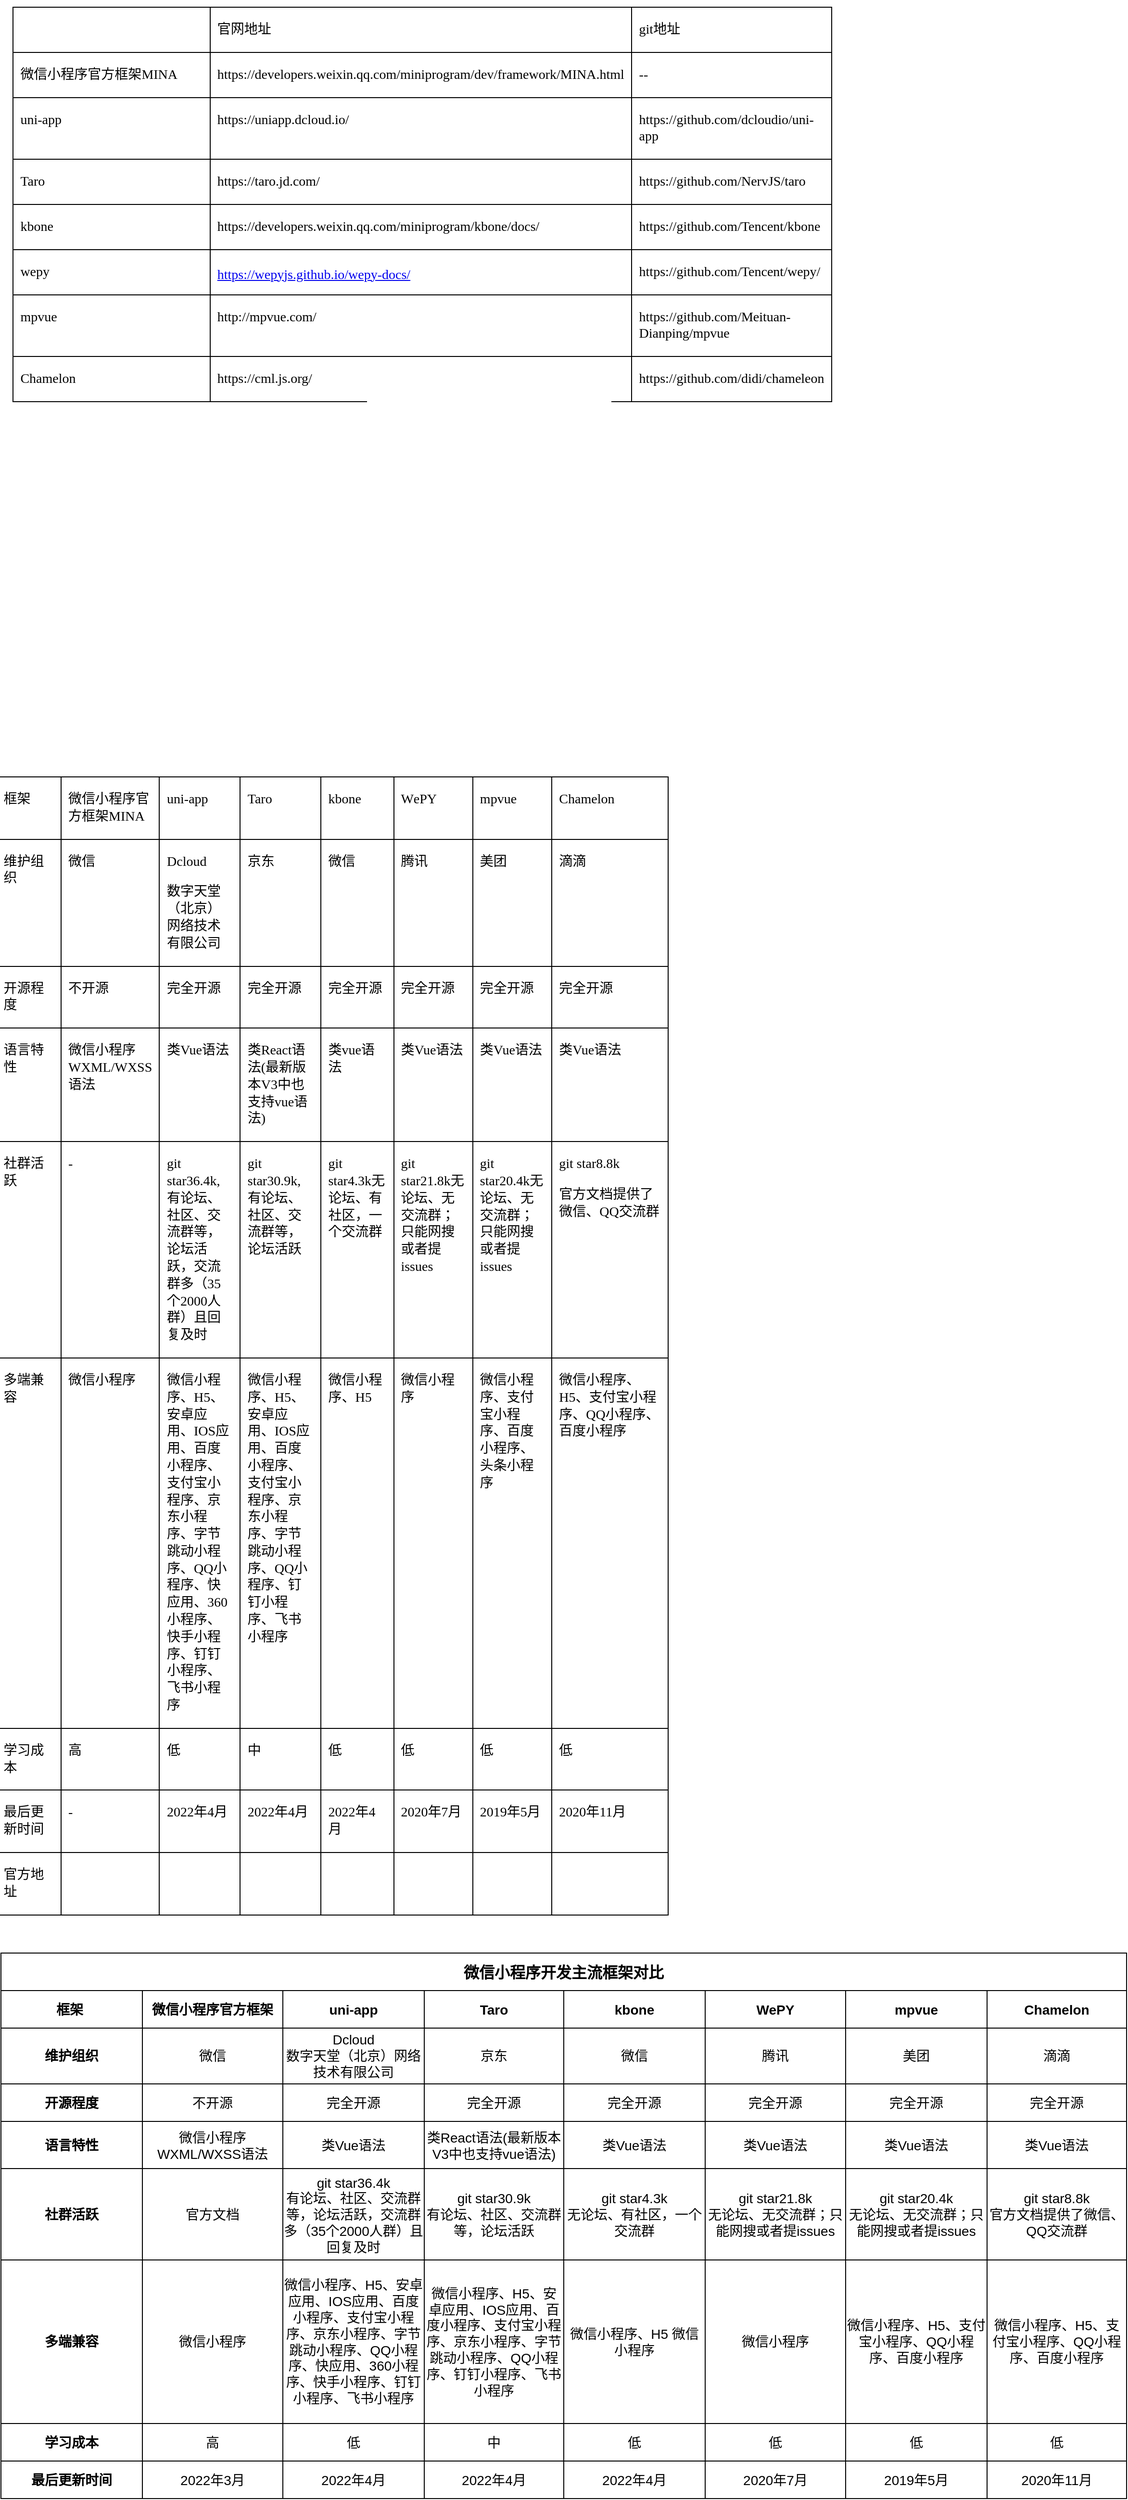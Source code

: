 <mxfile version="17.4.6" type="github">
  <diagram id="JvjC3xm0Hi5qa_1F5xGV" name="第 1 页">
    <mxGraphModel dx="1237" dy="-1675" grid="1" gridSize="10" guides="1" tooltips="1" connect="1" arrows="1" fold="1" page="1" pageScale="1" pageWidth="827" pageHeight="1169" math="0" shadow="0">
      <root>
        <mxCell id="0" />
        <mxCell id="1" parent="0" />
        <mxCell id="kYMN8gXYN29zYbQPkMFa-92" value="&lt;table class=&quot;MsoTableGrid&quot; border=&quot;1&quot; cellspacing=&quot;0&quot; style=&quot;border-collapse: collapse; border: none; font-size: 14px;&quot;&gt;&lt;tbody style=&quot;font-size: 14px;&quot;&gt;&lt;tr style=&quot;font-size: 14px;&quot;&gt;&lt;td width=&quot;189&quot; valign=&quot;top&quot; style=&quot;width: 142pt; padding: 0pt 5.4pt; border-width: 1pt; border-style: solid; border-color: initial; font-size: 14px;&quot;&gt;&lt;p class=&quot;MsoNormal&quot; style=&quot;font-size: 14px;&quot;&gt;&lt;span style=&quot;font-size: 14px;&quot;&gt;&lt;/span&gt;&lt;/p&gt;&lt;/td&gt;&lt;td width=&quot;189&quot; valign=&quot;top&quot; style=&quot;width: 142.05pt; padding: 0pt 5.4pt; border-width: 1pt; border-style: solid; border-color: initial; font-size: 14px;&quot;&gt;&lt;p class=&quot;MsoNormal&quot; style=&quot;font-size: 14px;&quot;&gt;&lt;span style=&quot;font-size: 14px;&quot;&gt;&lt;font face=&quot;宋体&quot; style=&quot;font-size: 14px;&quot;&gt;官网地址&lt;/font&gt;&lt;/span&gt;&lt;span style=&quot;font-family: calibri; font-size: 14px;&quot;&gt;&lt;/span&gt;&lt;/p&gt;&lt;/td&gt;&lt;td width=&quot;189&quot; valign=&quot;top&quot; style=&quot;width: 142.05pt; padding: 0pt 5.4pt; border-width: 1pt; border-style: solid; border-color: initial; font-size: 14px;&quot;&gt;&lt;p class=&quot;MsoNormal&quot; style=&quot;font-size: 14px;&quot;&gt;&lt;span style=&quot;font-size: 14px;&quot;&gt;&lt;font face=&quot;Calibri&quot; style=&quot;font-size: 14px;&quot;&gt;git&lt;/font&gt;&lt;font face=&quot;宋体&quot; style=&quot;font-size: 14px;&quot;&gt;地址&lt;/font&gt;&lt;/span&gt;&lt;span style=&quot;font-family: calibri; font-size: 14px;&quot;&gt;&lt;/span&gt;&lt;/p&gt;&lt;/td&gt;&lt;/tr&gt;&lt;tr style=&quot;font-size: 14px;&quot;&gt;&lt;td width=&quot;189&quot; valign=&quot;top&quot; style=&quot;width: 142pt; padding: 0pt 5.4pt; border-left: 1pt solid; border-right: 1pt solid; border-top: none; border-bottom: 1pt solid; font-size: 14px;&quot;&gt;&lt;p class=&quot;MsoNormal&quot; style=&quot;font-size: 14px;&quot;&gt;&lt;span style=&quot;font-size: 14px;&quot;&gt;&lt;font face=&quot;宋体&quot; style=&quot;font-size: 14px;&quot;&gt;微信小程序官方框架&lt;/font&gt;&lt;/span&gt;&lt;span style=&quot;font-size: 14px;&quot;&gt;&lt;font face=&quot;宋体&quot; style=&quot;font-size: 14px;&quot;&gt;MINA&lt;/font&gt;&lt;/span&gt;&lt;span style=&quot;font-size: 14px;&quot;&gt;&lt;/span&gt;&lt;/p&gt;&lt;/td&gt;&lt;td width=&quot;189&quot; valign=&quot;top&quot; style=&quot;width: 142.05pt; padding: 0pt 5.4pt; border-left: 1pt solid; border-right: 1pt solid; border-top: none; border-bottom: 1pt solid; font-size: 14px;&quot;&gt;&lt;p class=&quot;MsoNormal&quot; style=&quot;font-size: 14px;&quot;&gt;&lt;span style=&quot;font-size: 14px;&quot;&gt;&lt;font face=&quot;宋体&quot; style=&quot;font-size: 14px;&quot;&gt;https://developers.weixin.qq.com/miniprogram/dev/framework/MINA.html&lt;/font&gt;&lt;/span&gt;&lt;span style=&quot;font-size: 14px;&quot;&gt;&lt;/span&gt;&lt;/p&gt;&lt;/td&gt;&lt;td width=&quot;189&quot; valign=&quot;top&quot; style=&quot;width: 142.05pt; padding: 0pt 5.4pt; border-left: 1pt solid; border-right: 1pt solid; border-top: none; border-bottom: 1pt solid; font-size: 14px;&quot;&gt;&lt;p class=&quot;MsoNormal&quot; style=&quot;font-size: 14px;&quot;&gt;&lt;span style=&quot;font-size: 14px;&quot;&gt;&lt;font face=&quot;宋体&quot; style=&quot;font-size: 14px;&quot;&gt;--&lt;/font&gt;&lt;/span&gt;&lt;span style=&quot;font-size: 14px;&quot;&gt;&lt;/span&gt;&lt;/p&gt;&lt;/td&gt;&lt;/tr&gt;&lt;tr style=&quot;font-size: 14px;&quot;&gt;&lt;td width=&quot;189&quot; valign=&quot;top&quot; style=&quot;width: 142pt; padding: 0pt 5.4pt; border-left: 1pt solid; border-right: 1pt solid; border-top: none; border-bottom: 1pt solid; font-size: 14px;&quot;&gt;&lt;p class=&quot;MsoNormal&quot; style=&quot;font-size: 14px;&quot;&gt;&lt;span style=&quot;font-size: 14px;&quot;&gt;&lt;font face=&quot;宋体&quot; style=&quot;font-size: 14px;&quot;&gt;uni-app&lt;/font&gt;&lt;/span&gt;&lt;span style=&quot;font-size: 14px;&quot;&gt;&lt;/span&gt;&lt;/p&gt;&lt;/td&gt;&lt;td width=&quot;189&quot; valign=&quot;top&quot; style=&quot;width: 142.05pt; padding: 0pt 5.4pt; border-left: 1pt solid; border-right: 1pt solid; border-top: none; border-bottom: 1pt solid; font-size: 14px;&quot;&gt;&lt;p class=&quot;MsoNormal&quot; style=&quot;font-size: 14px;&quot;&gt;&lt;span style=&quot;font-size: 14px;&quot;&gt;&lt;font face=&quot;宋体&quot; style=&quot;font-size: 14px;&quot;&gt;https://uniapp.dcloud.io/&lt;/font&gt;&lt;/span&gt;&lt;span style=&quot;font-size: 14px;&quot;&gt;&lt;/span&gt;&lt;/p&gt;&lt;/td&gt;&lt;td width=&quot;189&quot; valign=&quot;top&quot; style=&quot;width: 142.05pt; padding: 0pt 5.4pt; border-left: 1pt solid; border-right: 1pt solid; border-top: none; border-bottom: 1pt solid; font-size: 14px;&quot;&gt;&lt;p class=&quot;MsoNormal&quot; style=&quot;font-size: 14px;&quot;&gt;&lt;span style=&quot;font-size: 14px;&quot;&gt;&lt;font face=&quot;宋体&quot; style=&quot;font-size: 14px;&quot;&gt;https://github.com/dcloudio/uni-app&lt;/font&gt;&lt;/span&gt;&lt;span style=&quot;font-size: 14px;&quot;&gt;&lt;/span&gt;&lt;/p&gt;&lt;/td&gt;&lt;/tr&gt;&lt;tr style=&quot;font-size: 14px;&quot;&gt;&lt;td width=&quot;189&quot; valign=&quot;top&quot; style=&quot;width: 142pt; padding: 0pt 5.4pt; border-left: 1pt solid; border-right: 1pt solid; border-top: none; border-bottom: 1pt solid; font-size: 14px;&quot;&gt;&lt;p class=&quot;MsoNormal&quot; style=&quot;font-size: 14px;&quot;&gt;&lt;span style=&quot;font-size: 14px;&quot;&gt;&lt;font face=&quot;宋体&quot; style=&quot;font-size: 14px;&quot;&gt;Taro&lt;/font&gt;&lt;/span&gt;&lt;span style=&quot;font-size: 14px;&quot;&gt;&lt;/span&gt;&lt;/p&gt;&lt;/td&gt;&lt;td width=&quot;189&quot; valign=&quot;top&quot; style=&quot;width: 142.05pt; padding: 0pt 5.4pt; border-left: 1pt solid; border-right: 1pt solid; border-top: none; border-bottom: 1pt solid; font-size: 14px;&quot;&gt;&lt;p class=&quot;MsoNormal&quot; style=&quot;font-size: 14px;&quot;&gt;&lt;span style=&quot;font-size: 14px;&quot;&gt;&lt;font face=&quot;宋体&quot; style=&quot;font-size: 14px;&quot;&gt;https://taro.jd.com/&lt;/font&gt;&lt;/span&gt;&lt;span style=&quot;font-size: 14px;&quot;&gt;&lt;/span&gt;&lt;/p&gt;&lt;/td&gt;&lt;td width=&quot;189&quot; valign=&quot;top&quot; style=&quot;width: 142.05pt; padding: 0pt 5.4pt; border-left: 1pt solid; border-right: 1pt solid; border-top: none; border-bottom: 1pt solid; font-size: 14px;&quot;&gt;&lt;p class=&quot;MsoNormal&quot; style=&quot;font-size: 14px;&quot;&gt;&lt;span style=&quot;font-size: 14px;&quot;&gt;&lt;font face=&quot;宋体&quot; style=&quot;font-size: 14px;&quot;&gt;https://github.com/NervJS/taro&lt;/font&gt;&lt;/span&gt;&lt;span style=&quot;font-size: 14px;&quot;&gt;&lt;/span&gt;&lt;/p&gt;&lt;/td&gt;&lt;/tr&gt;&lt;tr style=&quot;font-size: 14px;&quot;&gt;&lt;td width=&quot;189&quot; valign=&quot;top&quot; style=&quot;width: 142pt; padding: 0pt 5.4pt; border-left: 1pt solid; border-right: 1pt solid; border-top: none; border-bottom: 1pt solid; font-size: 14px;&quot;&gt;&lt;p class=&quot;MsoNormal&quot; style=&quot;font-size: 14px;&quot;&gt;&lt;span style=&quot;font-size: 14px;&quot;&gt;&lt;font face=&quot;宋体&quot; style=&quot;font-size: 14px;&quot;&gt;k&lt;/font&gt;&lt;/span&gt;&lt;span style=&quot;font-size: 14px;&quot;&gt;&lt;font face=&quot;宋体&quot; style=&quot;font-size: 14px;&quot;&gt;bone&lt;/font&gt;&lt;/span&gt;&lt;span style=&quot;font-size: 14px;&quot;&gt;&lt;/span&gt;&lt;/p&gt;&lt;/td&gt;&lt;td width=&quot;189&quot; valign=&quot;top&quot; style=&quot;width: 142.05pt; padding: 0pt 5.4pt; border-left: 1pt solid; border-right: 1pt solid; border-top: none; border-bottom: 1pt solid; font-size: 14px;&quot;&gt;&lt;p class=&quot;MsoNormal&quot; style=&quot;font-size: 14px;&quot;&gt;&lt;span style=&quot;font-size: 14px;&quot;&gt;&lt;font face=&quot;宋体&quot; style=&quot;font-size: 14px;&quot;&gt;https://developers.weixin.qq.com/miniprogram/kbone/docs/&lt;/font&gt;&lt;/span&gt;&lt;span style=&quot;font-size: 14px;&quot;&gt;&lt;/span&gt;&lt;/p&gt;&lt;/td&gt;&lt;td width=&quot;189&quot; valign=&quot;top&quot; style=&quot;width: 142.05pt; padding: 0pt 5.4pt; border-left: 1pt solid; border-right: 1pt solid; border-top: none; border-bottom: 1pt solid; font-size: 14px;&quot;&gt;&lt;p class=&quot;MsoNormal&quot; style=&quot;font-size: 14px;&quot;&gt;&lt;span style=&quot;font-size: 14px;&quot;&gt;&lt;font face=&quot;宋体&quot; style=&quot;font-size: 14px;&quot;&gt;https://github.com/Tencent/kbone&lt;/font&gt;&lt;/span&gt;&lt;span style=&quot;font-size: 14px;&quot;&gt;&lt;/span&gt;&lt;/p&gt;&lt;/td&gt;&lt;/tr&gt;&lt;tr style=&quot;font-size: 14px;&quot;&gt;&lt;td width=&quot;189&quot; valign=&quot;top&quot; style=&quot;width: 142pt; padding: 0pt 5.4pt; border-left: 1pt solid; border-right: 1pt solid; border-top: none; border-bottom: 1pt solid; font-size: 14px;&quot;&gt;&lt;p class=&quot;MsoNormal&quot; style=&quot;font-size: 14px;&quot;&gt;&lt;span style=&quot;font-size: 14px;&quot;&gt;&lt;font face=&quot;宋体&quot; style=&quot;font-size: 14px;&quot;&gt;wepy&lt;/font&gt;&lt;/span&gt;&lt;span style=&quot;font-size: 14px;&quot;&gt;&lt;/span&gt;&lt;/p&gt;&lt;/td&gt;&lt;td width=&quot;189&quot; valign=&quot;top&quot; style=&quot;width: 142.05pt; padding: 0pt 5.4pt; border-left: 1pt solid; border-right: 1pt solid; border-top: none; border-bottom: 1pt solid; font-size: 14px;&quot;&gt;&lt;br style=&quot;font-size: 14px;&quot;&gt;&lt;a href=&quot;https://wepyjs.github.io/wepy-docs/&quot; style=&quot;font-size: 14px;&quot;&gt;&lt;font face=&quot;宋体&quot; style=&quot;font-size: 14px;&quot;&gt;https://wepyjs.github.io/wepy-docs/&lt;/font&gt;&lt;/a&gt;&lt;br style=&quot;font-size: 14px;&quot;&gt;&lt;/td&gt;&lt;td width=&quot;189&quot; valign=&quot;top&quot; style=&quot;width: 142.05pt; padding: 0pt 5.4pt; border-left: 1pt solid; border-right: 1pt solid; border-top: none; border-bottom: 1pt solid; font-size: 14px;&quot;&gt;&lt;p class=&quot;MsoNormal&quot; style=&quot;font-size: 14px;&quot;&gt;&lt;span style=&quot;font-size: 14px;&quot;&gt;&lt;font face=&quot;宋体&quot; style=&quot;font-size: 14px;&quot;&gt;https://github.com/Tencent/wepy/&lt;/font&gt;&lt;/span&gt;&lt;span style=&quot;font-size: 14px;&quot;&gt;&lt;/span&gt;&lt;/p&gt;&lt;/td&gt;&lt;/tr&gt;&lt;tr style=&quot;font-size: 14px;&quot;&gt;&lt;td width=&quot;189&quot; valign=&quot;top&quot; style=&quot;width: 142pt; padding: 0pt 5.4pt; border-left: 1pt solid; border-right: 1pt solid; border-top: none; border-bottom: 1pt solid; font-size: 14px;&quot;&gt;&lt;p class=&quot;MsoNormal&quot; style=&quot;font-size: 14px;&quot;&gt;&lt;span style=&quot;font-size: 14px;&quot;&gt;&lt;font face=&quot;宋体&quot; style=&quot;font-size: 14px;&quot;&gt;mpvue&lt;/font&gt;&lt;/span&gt;&lt;span style=&quot;font-size: 14px;&quot;&gt;&lt;/span&gt;&lt;/p&gt;&lt;/td&gt;&lt;td width=&quot;189&quot; valign=&quot;top&quot; style=&quot;width: 142.05pt; padding: 0pt 5.4pt; border-left: 1pt solid; border-right: 1pt solid; border-top: none; border-bottom: 1pt solid; font-size: 14px;&quot;&gt;&lt;p class=&quot;MsoNormal&quot; style=&quot;font-size: 14px;&quot;&gt;&lt;span style=&quot;font-size: 14px;&quot;&gt;&lt;font face=&quot;宋体&quot; style=&quot;font-size: 14px;&quot;&gt;http://mpvue.com/&lt;/font&gt;&lt;/span&gt;&lt;span style=&quot;font-size: 14px;&quot;&gt;&lt;/span&gt;&lt;/p&gt;&lt;/td&gt;&lt;td width=&quot;189&quot; valign=&quot;top&quot; style=&quot;width: 142.05pt; padding: 0pt 5.4pt; border-left: 1pt solid; border-right: 1pt solid; border-top: none; border-bottom: 1pt solid; font-size: 14px;&quot;&gt;&lt;p class=&quot;MsoNormal&quot; style=&quot;font-size: 14px;&quot;&gt;&lt;span style=&quot;font-size: 14px;&quot;&gt;&lt;font face=&quot;宋体&quot; style=&quot;font-size: 14px;&quot;&gt;https://github.com/Meituan-Dianping/mpvue&lt;/font&gt;&lt;/span&gt;&lt;span style=&quot;font-size: 14px;&quot;&gt;&lt;/span&gt;&lt;/p&gt;&lt;/td&gt;&lt;/tr&gt;&lt;tr style=&quot;font-size: 14px;&quot;&gt;&lt;td width=&quot;189&quot; valign=&quot;top&quot; style=&quot;width: 142pt; padding: 0pt 5.4pt; border-left: 1pt solid; border-right: 1pt solid; border-top: none; border-bottom: 1pt solid; font-size: 14px;&quot;&gt;&lt;p class=&quot;MsoNormal&quot; style=&quot;font-size: 14px;&quot;&gt;&lt;span style=&quot;font-size: 14px;&quot;&gt;&lt;font face=&quot;宋体&quot; style=&quot;font-size: 14px;&quot;&gt;Chamelon&lt;/font&gt;&lt;/span&gt;&lt;span style=&quot;font-size: 14px;&quot;&gt;&lt;/span&gt;&lt;/p&gt;&lt;/td&gt;&lt;td width=&quot;189&quot; valign=&quot;top&quot; style=&quot;width: 142.05pt; padding: 0pt 5.4pt; border-left: 1pt solid; border-right: 1pt solid; border-top: none; border-bottom: 1pt solid; font-size: 14px;&quot;&gt;&lt;p class=&quot;MsoNormal&quot; style=&quot;font-size: 14px;&quot;&gt;&lt;span style=&quot;font-size: 14px;&quot;&gt;&lt;font face=&quot;宋体&quot; style=&quot;font-size: 14px;&quot;&gt;https://cml.js.org/&lt;/font&gt;&lt;/span&gt;&lt;span style=&quot;font-size: 14px;&quot;&gt;&lt;/span&gt;&lt;/p&gt;&lt;/td&gt;&lt;td width=&quot;189&quot; valign=&quot;top&quot; style=&quot;width: 142.05pt; padding: 0pt 5.4pt; border-left: 1pt solid; border-right: 1pt solid; border-top: none; border-bottom: 1pt solid; font-size: 14px;&quot;&gt;&lt;p class=&quot;MsoNormal&quot; style=&quot;font-size: 14px;&quot;&gt;&lt;span style=&quot;font-size: 14px;&quot;&gt;&lt;font face=&quot;宋体&quot; style=&quot;font-size: 14px;&quot;&gt;https://github.com/didi/chameleon&lt;/font&gt;&lt;/span&gt;&lt;span style=&quot;font-size: 14px;&quot;&gt;&lt;/span&gt;&lt;/p&gt;&lt;/td&gt;&lt;/tr&gt;&lt;/tbody&gt;&lt;/table&gt;" style="text;whiteSpace=wrap;html=1;fontSize=14;" vertex="1" parent="1">
          <mxGeometry x="460" y="2420" width="960" height="380" as="geometry" />
        </mxCell>
        <mxCell id="kYMN8gXYN29zYbQPkMFa-106" value="&lt;table class=&quot;MsoTableGrid&quot; border=&quot;1&quot; cellspacing=&quot;0&quot; style=&quot;border-collapse: collapse; width: 524.5pt; margin-left: -43.1pt; border: none; font-size: 14px;&quot;&gt;&lt;tbody style=&quot;font-size: 14px;&quot;&gt;&lt;tr style=&quot;font-size: 14px;&quot;&gt;&lt;td width=&quot;84&quot; valign=&quot;top&quot; style=&quot;width: 63.7pt; padding: 0pt 5.4pt; border-width: 1pt; border-style: solid; border-color: initial; font-size: 14px;&quot;&gt;&lt;p class=&quot;MsoNormal&quot; style=&quot;font-size: 14px;&quot;&gt;&lt;span style=&quot;font-size: 14px;&quot;&gt;&lt;font face=&quot;宋体&quot; style=&quot;font-size: 14px;&quot;&gt;框架&lt;/font&gt;&lt;/span&gt;&lt;span style=&quot;font-family: calibri; font-size: 14px;&quot;&gt;&lt;/span&gt;&lt;/p&gt;&lt;/td&gt;&lt;td width=&quot;73&quot; valign=&quot;top&quot; style=&quot;width: 55.1pt; padding: 0pt 5.4pt; border-width: 1pt; border-style: solid; border-color: initial; font-size: 14px;&quot;&gt;&lt;p class=&quot;MsoNormal&quot; style=&quot;font-size: 14px;&quot;&gt;&lt;span style=&quot;font-size: 14px;&quot;&gt;&lt;font face=&quot;宋体&quot; style=&quot;font-size: 14px;&quot;&gt;微信小程序官方框架&lt;/font&gt;&lt;/span&gt;&lt;span style=&quot;font-size: 14px;&quot;&gt;&lt;font face=&quot;Calibri&quot; style=&quot;font-size: 14px;&quot;&gt;MINA&lt;/font&gt;&lt;/span&gt;&lt;span style=&quot;font-family: calibri; font-size: 14px;&quot;&gt;&lt;/span&gt;&lt;/p&gt;&lt;/td&gt;&lt;td width=&quot;80&quot; valign=&quot;top&quot; style=&quot;width: 60.05pt; padding: 0pt 5.4pt; border-width: 1pt; border-style: solid; border-color: initial; font-size: 14px;&quot;&gt;&lt;p class=&quot;MsoNormal&quot; style=&quot;font-size: 14px;&quot;&gt;&lt;span style=&quot;font-size: 14px;&quot;&gt;&lt;font face=&quot;Calibri&quot; style=&quot;font-size: 14px;&quot;&gt;u&lt;/font&gt;&lt;/span&gt;&lt;span style=&quot;font-size: 14px;&quot;&gt;&lt;font face=&quot;Calibri&quot; style=&quot;font-size: 14px;&quot;&gt;ni-app&lt;/font&gt;&lt;/span&gt;&lt;span style=&quot;font-family: calibri; font-size: 14px;&quot;&gt;&lt;/span&gt;&lt;/p&gt;&lt;/td&gt;&lt;td width=&quot;80&quot; valign=&quot;top&quot; style=&quot;width: 60.05pt; padding: 0pt 5.4pt; border-width: 1pt; border-style: solid; border-color: initial; font-size: 14px;&quot;&gt;&lt;p class=&quot;MsoNormal&quot; style=&quot;font-size: 14px;&quot;&gt;&lt;span style=&quot;font-size: 14px;&quot;&gt;&lt;font face=&quot;Calibri&quot; style=&quot;font-size: 14px;&quot;&gt;Taro&lt;/font&gt;&lt;/span&gt;&lt;span style=&quot;font-family: calibri; font-size: 14px;&quot;&gt;&lt;/span&gt;&lt;/p&gt;&lt;/td&gt;&lt;td width=&quot;73&quot; valign=&quot;top&quot; style=&quot;width: 55.1pt; padding: 0pt 5.4pt; border-width: 1pt; border-style: solid; border-color: initial; font-size: 14px;&quot;&gt;&lt;p class=&quot;MsoNormal&quot; style=&quot;font-size: 14px;&quot;&gt;&lt;span style=&quot;font-size: 14px;&quot;&gt;&lt;font face=&quot;Calibri&quot; style=&quot;font-size: 14px;&quot;&gt;k&lt;/font&gt;&lt;/span&gt;&lt;span style=&quot;font-size: 14px;&quot;&gt;&lt;font face=&quot;Calibri&quot; style=&quot;font-size: 14px;&quot;&gt;bone&lt;/font&gt;&lt;/span&gt;&lt;span style=&quot;font-family: calibri; font-size: 14px;&quot;&gt;&lt;/span&gt;&lt;/p&gt;&lt;/td&gt;&lt;td width=&quot;80&quot; valign=&quot;top&quot; style=&quot;width: 60.05pt; padding: 0pt 5.4pt; border-width: 1pt; border-style: solid; border-color: initial; font-size: 14px;&quot;&gt;&lt;p class=&quot;MsoNormal&quot; style=&quot;font-size: 14px;&quot;&gt;&lt;span style=&quot;font-family: calibri; font-size: 14px;&quot;&gt;W&lt;/span&gt;&lt;span style=&quot;font-size: 14px;&quot;&gt;&lt;font face=&quot;Calibri&quot; style=&quot;font-size: 14px;&quot;&gt;ePY&lt;/font&gt;&lt;/span&gt;&lt;span style=&quot;font-family: calibri; font-size: 14px;&quot;&gt;&lt;/span&gt;&lt;/p&gt;&lt;/td&gt;&lt;td width=&quot;80&quot; valign=&quot;top&quot; style=&quot;width: 60.05pt; padding: 0pt 5.4pt; border-width: 1pt; border-style: solid; border-color: initial; font-size: 14px;&quot;&gt;&lt;p class=&quot;MsoNormal&quot; style=&quot;font-size: 14px;&quot;&gt;&lt;span style=&quot;font-size: 14px;&quot;&gt;&lt;font face=&quot;Calibri&quot; style=&quot;font-size: 14px;&quot;&gt;m&lt;/font&gt;&lt;/span&gt;&lt;span style=&quot;font-size: 14px;&quot;&gt;&lt;font face=&quot;Calibri&quot; style=&quot;font-size: 14px;&quot;&gt;pvue&lt;/font&gt;&lt;/span&gt;&lt;span style=&quot;font-family: calibri; font-size: 14px;&quot;&gt;&lt;/span&gt;&lt;/p&gt;&lt;/td&gt;&lt;td width=&quot;147&quot; valign=&quot;top&quot; style=&quot;width: 110.4pt; padding: 0pt 5.4pt; border-width: 1pt; border-style: solid; border-color: initial; font-size: 14px;&quot;&gt;&lt;p class=&quot;MsoNormal&quot; style=&quot;font-size: 14px;&quot;&gt;&lt;span style=&quot;font-family: calibri; font-size: 14px;&quot;&gt;C&lt;/span&gt;&lt;span style=&quot;font-size: 14px;&quot;&gt;&lt;font face=&quot;Calibri&quot; style=&quot;font-size: 14px;&quot;&gt;hamelon&lt;/font&gt;&lt;/span&gt;&lt;span style=&quot;font-family: calibri; font-size: 14px;&quot;&gt;&lt;/span&gt;&lt;/p&gt;&lt;/td&gt;&lt;/tr&gt;&lt;tr style=&quot;font-size: 14px;&quot;&gt;&lt;td width=&quot;84&quot; valign=&quot;top&quot; style=&quot;width: 63.7pt; padding: 0pt 5.4pt; border-left: 1pt solid; border-right: 1pt solid; border-top: none; border-bottom: 1pt solid; font-size: 14px;&quot;&gt;&lt;p class=&quot;MsoNormal&quot; style=&quot;font-size: 14px;&quot;&gt;&lt;span style=&quot;font-size: 14px;&quot;&gt;&lt;font face=&quot;宋体&quot; style=&quot;font-size: 14px;&quot;&gt;维护组织&lt;/font&gt;&lt;/span&gt;&lt;span style=&quot;font-family: calibri; font-size: 14px;&quot;&gt;&lt;/span&gt;&lt;/p&gt;&lt;/td&gt;&lt;td width=&quot;73&quot; valign=&quot;top&quot; style=&quot;width: 55.1pt; padding: 0pt 5.4pt; border-left: 1pt solid; border-right: 1pt solid; border-top: none; border-bottom: 1pt solid; font-size: 14px;&quot;&gt;&lt;p class=&quot;MsoNormal&quot; style=&quot;font-size: 14px;&quot;&gt;&lt;span style=&quot;font-size: 14px;&quot;&gt;&lt;font face=&quot;宋体&quot; style=&quot;font-size: 14px;&quot;&gt;微信&lt;/font&gt;&lt;/span&gt;&lt;span style=&quot;font-family: calibri; font-size: 14px;&quot;&gt;&lt;/span&gt;&lt;/p&gt;&lt;/td&gt;&lt;td width=&quot;80&quot; valign=&quot;top&quot; style=&quot;width: 60.05pt; padding: 0pt 5.4pt; border-left: 1pt solid; border-right: 1pt solid; border-top: none; border-bottom: 1pt solid; font-size: 14px;&quot;&gt;&lt;p class=&quot;MsoNormal&quot; style=&quot;font-size: 14px;&quot;&gt;&lt;span style=&quot;font-family: calibri; font-size: 14px;&quot;&gt;D&lt;/span&gt;&lt;span style=&quot;font-size: 14px;&quot;&gt;&lt;font face=&quot;Calibri&quot; style=&quot;font-size: 14px;&quot;&gt;cloud&lt;/font&gt;&lt;/span&gt;&lt;span style=&quot;font-size: 14px;&quot;&gt;&lt;/span&gt;&lt;/p&gt;&lt;p class=&quot;MsoNormal&quot; style=&quot;font-size: 14px;&quot;&gt;&lt;span style=&quot;font-size: 14px;&quot;&gt;&lt;font face=&quot;宋体&quot; style=&quot;font-size: 14px;&quot;&gt;数字天堂（北京）网络技术有限公司&lt;/font&gt;&lt;/span&gt;&lt;span style=&quot;font-size: 14px;&quot;&gt;&lt;/span&gt;&lt;/p&gt;&lt;/td&gt;&lt;td width=&quot;80&quot; valign=&quot;top&quot; style=&quot;width: 60.05pt; padding: 0pt 5.4pt; border-left: 1pt solid; border-right: 1pt solid; border-top: none; border-bottom: 1pt solid; font-size: 14px;&quot;&gt;&lt;p class=&quot;MsoNormal&quot; style=&quot;font-size: 14px;&quot;&gt;&lt;span style=&quot;font-size: 14px;&quot;&gt;&lt;font face=&quot;宋体&quot; style=&quot;font-size: 14px;&quot;&gt;京东&lt;/font&gt;&lt;/span&gt;&lt;span style=&quot;font-family: calibri; font-size: 14px;&quot;&gt;&lt;/span&gt;&lt;/p&gt;&lt;/td&gt;&lt;td width=&quot;73&quot; valign=&quot;top&quot; style=&quot;width: 55.1pt; padding: 0pt 5.4pt; border-left: 1pt solid; border-right: 1pt solid; border-top: none; border-bottom: 1pt solid; font-size: 14px;&quot;&gt;&lt;p class=&quot;MsoNormal&quot; style=&quot;font-size: 14px;&quot;&gt;&lt;span style=&quot;font-size: 14px;&quot;&gt;&lt;font face=&quot;宋体&quot; style=&quot;font-size: 14px;&quot;&gt;微信&lt;/font&gt;&lt;/span&gt;&lt;span style=&quot;font-size: 14px;&quot;&gt;&lt;/span&gt;&lt;/p&gt;&lt;/td&gt;&lt;td width=&quot;80&quot; valign=&quot;top&quot; style=&quot;width: 60.05pt; padding: 0pt 5.4pt; border-left: 1pt solid; border-right: 1pt solid; border-top: none; border-bottom: 1pt solid; font-size: 14px;&quot;&gt;&lt;p class=&quot;MsoNormal&quot; style=&quot;font-size: 14px;&quot;&gt;&lt;span style=&quot;font-size: 14px;&quot;&gt;&lt;font face=&quot;宋体&quot; style=&quot;font-size: 14px;&quot;&gt;腾讯&lt;/font&gt;&lt;/span&gt;&lt;span style=&quot;font-family: calibri; font-size: 14px;&quot;&gt;&lt;/span&gt;&lt;/p&gt;&lt;/td&gt;&lt;td width=&quot;80&quot; valign=&quot;top&quot; style=&quot;width: 60.05pt; padding: 0pt 5.4pt; border-left: 1pt solid; border-right: 1pt solid; border-top: none; border-bottom: 1pt solid; font-size: 14px;&quot;&gt;&lt;p class=&quot;MsoNormal&quot; style=&quot;font-size: 14px;&quot;&gt;&lt;span style=&quot;font-size: 14px;&quot;&gt;&lt;font face=&quot;宋体&quot; style=&quot;font-size: 14px;&quot;&gt;美团&lt;/font&gt;&lt;/span&gt;&lt;span style=&quot;font-family: calibri; font-size: 14px;&quot;&gt;&lt;/span&gt;&lt;/p&gt;&lt;/td&gt;&lt;td width=&quot;147&quot; valign=&quot;top&quot; style=&quot;width: 110.4pt; padding: 0pt 5.4pt; border-left: 1pt solid; border-right: 1pt solid; border-top: none; border-bottom: 1pt solid; font-size: 14px;&quot;&gt;&lt;p class=&quot;MsoNormal&quot; style=&quot;font-size: 14px;&quot;&gt;&lt;span style=&quot;font-size: 14px;&quot;&gt;&lt;font face=&quot;宋体&quot; style=&quot;font-size: 14px;&quot;&gt;滴滴&lt;/font&gt;&lt;/span&gt;&lt;span style=&quot;font-family: calibri; font-size: 14px;&quot;&gt;&lt;/span&gt;&lt;/p&gt;&lt;/td&gt;&lt;/tr&gt;&lt;tr style=&quot;font-size: 14px;&quot;&gt;&lt;td width=&quot;84&quot; valign=&quot;top&quot; style=&quot;width: 63.7pt; padding: 0pt 5.4pt; border-left: 1pt solid; border-right: 1pt solid; border-top: none; border-bottom: 1pt solid; font-size: 14px;&quot;&gt;&lt;p class=&quot;MsoNormal&quot; style=&quot;font-size: 14px;&quot;&gt;&lt;span style=&quot;font-size: 14px;&quot;&gt;&lt;font face=&quot;宋体&quot; style=&quot;font-size: 14px;&quot;&gt;开源程度&lt;/font&gt;&lt;/span&gt;&lt;span style=&quot;font-size: 14px;&quot;&gt;&lt;/span&gt;&lt;/p&gt;&lt;/td&gt;&lt;td width=&quot;73&quot; valign=&quot;top&quot; style=&quot;width: 55.1pt; padding: 0pt 5.4pt; border-left: 1pt solid; border-right: 1pt solid; border-top: none; border-bottom: 1pt solid; font-size: 14px;&quot;&gt;&lt;p class=&quot;MsoNormal&quot; style=&quot;font-size: 14px;&quot;&gt;&lt;span style=&quot;font-size: 14px;&quot;&gt;&lt;font face=&quot;宋体&quot; style=&quot;font-size: 14px;&quot;&gt;不开源&lt;/font&gt;&lt;/span&gt;&lt;span style=&quot;font-size: 14px;&quot;&gt;&lt;/span&gt;&lt;/p&gt;&lt;/td&gt;&lt;td width=&quot;80&quot; valign=&quot;top&quot; style=&quot;width: 60.05pt; padding: 0pt 5.4pt; border-left: 1pt solid; border-right: 1pt solid; border-top: none; border-bottom: 1pt solid; font-size: 14px;&quot;&gt;&lt;p class=&quot;MsoNormal&quot; style=&quot;font-size: 14px;&quot;&gt;&lt;span style=&quot;font-size: 14px;&quot;&gt;&lt;font face=&quot;宋体&quot; style=&quot;font-size: 14px;&quot;&gt;完全开源&lt;/font&gt;&lt;/span&gt;&lt;span style=&quot;font-size: 14px;&quot;&gt;&lt;/span&gt;&lt;/p&gt;&lt;/td&gt;&lt;td width=&quot;80&quot; valign=&quot;top&quot; style=&quot;width: 60.05pt; padding: 0pt 5.4pt; border-left: 1pt solid; border-right: 1pt solid; border-top: none; border-bottom: 1pt solid; font-size: 14px;&quot;&gt;&lt;p class=&quot;MsoNormal&quot; style=&quot;font-size: 14px;&quot;&gt;&lt;span style=&quot;font-size: 14px;&quot;&gt;&lt;font face=&quot;宋体&quot; style=&quot;font-size: 14px;&quot;&gt;完全开源&lt;/font&gt;&lt;/span&gt;&lt;span style=&quot;font-size: 14px;&quot;&gt;&lt;/span&gt;&lt;/p&gt;&lt;/td&gt;&lt;td width=&quot;73&quot; valign=&quot;top&quot; style=&quot;width: 55.1pt; padding: 0pt 5.4pt; border-left: 1pt solid; border-right: 1pt solid; border-top: none; border-bottom: 1pt solid; font-size: 14px;&quot;&gt;&lt;p class=&quot;MsoNormal&quot; style=&quot;font-size: 14px;&quot;&gt;&lt;span style=&quot;font-size: 14px;&quot;&gt;&lt;font face=&quot;宋体&quot; style=&quot;font-size: 14px;&quot;&gt;完全开源&lt;/font&gt;&lt;/span&gt;&lt;span style=&quot;font-size: 14px;&quot;&gt;&lt;/span&gt;&lt;/p&gt;&lt;/td&gt;&lt;td width=&quot;80&quot; valign=&quot;top&quot; style=&quot;width: 60.05pt; padding: 0pt 5.4pt; border-left: 1pt solid; border-right: 1pt solid; border-top: none; border-bottom: 1pt solid; font-size: 14px;&quot;&gt;&lt;p class=&quot;MsoNormal&quot; style=&quot;font-size: 14px;&quot;&gt;&lt;span style=&quot;font-size: 14px;&quot;&gt;&lt;font face=&quot;宋体&quot; style=&quot;font-size: 14px;&quot;&gt;完全开源&lt;/font&gt;&lt;/span&gt;&lt;span style=&quot;font-size: 14px;&quot;&gt;&lt;/span&gt;&lt;/p&gt;&lt;/td&gt;&lt;td width=&quot;80&quot; valign=&quot;top&quot; style=&quot;width: 60.05pt; padding: 0pt 5.4pt; border-left: 1pt solid; border-right: 1pt solid; border-top: none; border-bottom: 1pt solid; font-size: 14px;&quot;&gt;&lt;p class=&quot;MsoNormal&quot; style=&quot;font-size: 14px;&quot;&gt;&lt;span style=&quot;font-size: 14px;&quot;&gt;&lt;font face=&quot;宋体&quot; style=&quot;font-size: 14px;&quot;&gt;完全开源&lt;/font&gt;&lt;/span&gt;&lt;span style=&quot;font-size: 14px;&quot;&gt;&lt;/span&gt;&lt;/p&gt;&lt;/td&gt;&lt;td width=&quot;147&quot; valign=&quot;top&quot; style=&quot;width: 110.4pt; padding: 0pt 5.4pt; border-left: 1pt solid; border-right: 1pt solid; border-top: none; border-bottom: 1pt solid; font-size: 14px;&quot;&gt;&lt;p class=&quot;MsoNormal&quot; style=&quot;font-size: 14px;&quot;&gt;&lt;span style=&quot;font-size: 14px;&quot;&gt;&lt;font face=&quot;宋体&quot; style=&quot;font-size: 14px;&quot;&gt;完全开源&lt;/font&gt;&lt;/span&gt;&lt;span style=&quot;font-size: 14px;&quot;&gt;&lt;/span&gt;&lt;/p&gt;&lt;/td&gt;&lt;/tr&gt;&lt;tr style=&quot;font-size: 14px;&quot;&gt;&lt;td width=&quot;84&quot; valign=&quot;top&quot; style=&quot;width: 63.7pt; padding: 0pt 5.4pt; border-left: 1pt solid; border-right: 1pt solid; border-top: none; border-bottom: 1pt solid; font-size: 14px;&quot;&gt;&lt;p class=&quot;MsoNormal&quot; style=&quot;font-size: 14px;&quot;&gt;&lt;span style=&quot;font-size: 14px;&quot;&gt;&lt;font face=&quot;宋体&quot; style=&quot;font-size: 14px;&quot;&gt;语言特性&lt;/font&gt;&lt;/span&gt;&lt;span style=&quot;font-size: 14px;&quot;&gt;&lt;/span&gt;&lt;/p&gt;&lt;/td&gt;&lt;td width=&quot;73&quot; valign=&quot;top&quot; style=&quot;width: 55.1pt; padding: 0pt 5.4pt; border-left: 1pt solid; border-right: 1pt solid; border-top: none; border-bottom: 1pt solid; font-size: 14px;&quot;&gt;&lt;p class=&quot;MsoNormal&quot; style=&quot;font-size: 14px;&quot;&gt;&lt;span style=&quot;font-size: 14px;&quot;&gt;&lt;font face=&quot;宋体&quot; style=&quot;font-size: 14px;&quot;&gt;微信小程序&lt;/font&gt;&lt;font face=&quot;宋体&quot; style=&quot;font-size: 14px;&quot;&gt;WXML/WXSS语法&lt;/font&gt;&lt;/span&gt;&lt;span style=&quot;font-size: 14px;&quot;&gt;&lt;/span&gt;&lt;/p&gt;&lt;/td&gt;&lt;td width=&quot;80&quot; valign=&quot;top&quot; style=&quot;width: 60.05pt; padding: 0pt 5.4pt; border-left: 1pt solid; border-right: 1pt solid; border-top: none; border-bottom: 1pt solid; font-size: 14px;&quot;&gt;&lt;p class=&quot;MsoNormal&quot; style=&quot;font-size: 14px;&quot;&gt;&lt;span style=&quot;font-size: 14px;&quot;&gt;&lt;font face=&quot;宋体&quot; style=&quot;font-size: 14px;&quot;&gt;类&lt;/font&gt;&lt;font face=&quot;宋体&quot; style=&quot;font-size: 14px;&quot;&gt;Vue语法&lt;/font&gt;&lt;/span&gt;&lt;span style=&quot;font-size: 14px;&quot;&gt;&lt;/span&gt;&lt;/p&gt;&lt;/td&gt;&lt;td width=&quot;80&quot; valign=&quot;top&quot; style=&quot;width: 60.05pt; padding: 0pt 5.4pt; border-left: 1pt solid; border-right: 1pt solid; border-top: none; border-bottom: 1pt solid; font-size: 14px;&quot;&gt;&lt;p class=&quot;MsoNormal&quot; style=&quot;font-size: 14px;&quot;&gt;&lt;span style=&quot;font-size: 14px;&quot;&gt;&lt;font face=&quot;宋体&quot; style=&quot;font-size: 14px;&quot;&gt;类&lt;/font&gt;&lt;font face=&quot;宋体&quot; style=&quot;font-size: 14px;&quot;&gt;React语法&lt;/font&gt;&lt;/span&gt;&lt;span style=&quot;font-size: 14px;&quot;&gt;&lt;font face=&quot;宋体&quot; style=&quot;font-size: 14px;&quot;&gt;(&lt;/font&gt;&lt;/span&gt;&lt;span style=&quot;font-size: 14px;&quot;&gt;&lt;font face=&quot;宋体&quot; style=&quot;font-size: 14px;&quot;&gt;最新版本&lt;/font&gt;&lt;font face=&quot;宋体&quot; style=&quot;font-size: 14px;&quot;&gt;V3中也支持vue语法&lt;/font&gt;&lt;/span&gt;&lt;span style=&quot;font-size: 14px;&quot;&gt;&lt;font face=&quot;宋体&quot; style=&quot;font-size: 14px;&quot;&gt;)&lt;/font&gt;&lt;/span&gt;&lt;span style=&quot;font-size: 14px;&quot;&gt;&lt;/span&gt;&lt;/p&gt;&lt;/td&gt;&lt;td width=&quot;73&quot; valign=&quot;top&quot; style=&quot;width: 55.1pt; padding: 0pt 5.4pt; border-left: 1pt solid; border-right: 1pt solid; border-top: none; border-bottom: 1pt solid; font-size: 14px;&quot;&gt;&lt;p class=&quot;MsoNormal&quot; style=&quot;font-size: 14px;&quot;&gt;&lt;span style=&quot;font-size: 14px;&quot;&gt;&lt;font face=&quot;宋体&quot; style=&quot;font-size: 14px;&quot;&gt;类&lt;/font&gt;&lt;font face=&quot;宋体&quot; style=&quot;font-size: 14px;&quot;&gt;vue语法&lt;/font&gt;&lt;/span&gt;&lt;span style=&quot;font-size: 14px;&quot;&gt;&lt;/span&gt;&lt;/p&gt;&lt;/td&gt;&lt;td width=&quot;80&quot; valign=&quot;top&quot; style=&quot;width: 60.05pt; padding: 0pt 5.4pt; border-left: 1pt solid; border-right: 1pt solid; border-top: none; border-bottom: 1pt solid; font-size: 14px;&quot;&gt;&lt;p class=&quot;MsoNormal&quot; style=&quot;font-size: 14px;&quot;&gt;&lt;span style=&quot;font-size: 14px;&quot;&gt;&lt;font face=&quot;宋体&quot; style=&quot;font-size: 14px;&quot;&gt;类&lt;/font&gt;&lt;font face=&quot;宋体&quot; style=&quot;font-size: 14px;&quot;&gt;Vue语法&lt;/font&gt;&lt;/span&gt;&lt;span style=&quot;font-size: 14px;&quot;&gt;&lt;/span&gt;&lt;/p&gt;&lt;/td&gt;&lt;td width=&quot;80&quot; valign=&quot;top&quot; style=&quot;width: 60.05pt; padding: 0pt 5.4pt; border-left: 1pt solid; border-right: 1pt solid; border-top: none; border-bottom: 1pt solid; font-size: 14px;&quot;&gt;&lt;p class=&quot;MsoNormal&quot; style=&quot;font-size: 14px;&quot;&gt;&lt;span style=&quot;font-size: 14px;&quot;&gt;&lt;font face=&quot;宋体&quot; style=&quot;font-size: 14px;&quot;&gt;类&lt;/font&gt;&lt;font face=&quot;宋体&quot; style=&quot;font-size: 14px;&quot;&gt;Vue语法&lt;/font&gt;&lt;/span&gt;&lt;span style=&quot;font-size: 14px;&quot;&gt;&lt;/span&gt;&lt;/p&gt;&lt;/td&gt;&lt;td width=&quot;147&quot; valign=&quot;top&quot; style=&quot;width: 110.4pt; padding: 0pt 5.4pt; border-left: 1pt solid; border-right: 1pt solid; border-top: none; border-bottom: 1pt solid; font-size: 14px;&quot;&gt;&lt;p class=&quot;MsoNormal&quot; style=&quot;font-size: 14px;&quot;&gt;&lt;span style=&quot;font-size: 14px;&quot;&gt;&lt;font face=&quot;宋体&quot; style=&quot;font-size: 14px;&quot;&gt;类&lt;/font&gt;&lt;font face=&quot;宋体&quot; style=&quot;font-size: 14px;&quot;&gt;Vue语法&lt;/font&gt;&lt;/span&gt;&lt;span style=&quot;font-size: 14px;&quot;&gt;&lt;/span&gt;&lt;/p&gt;&lt;/td&gt;&lt;/tr&gt;&lt;tr style=&quot;font-size: 14px;&quot;&gt;&lt;td width=&quot;84&quot; valign=&quot;top&quot; style=&quot;width: 63.7pt; padding: 0pt 5.4pt; border-left: 1pt solid; border-right: 1pt solid; border-top: none; border-bottom: 1pt solid; font-size: 14px;&quot;&gt;&lt;p class=&quot;MsoNormal&quot; style=&quot;font-size: 14px;&quot;&gt;&lt;span style=&quot;font-size: 14px;&quot;&gt;&lt;font face=&quot;宋体&quot; style=&quot;font-size: 14px;&quot;&gt;社群活跃&lt;/font&gt;&lt;/span&gt;&lt;span style=&quot;font-size: 14px;&quot;&gt;&lt;/span&gt;&lt;/p&gt;&lt;/td&gt;&lt;td width=&quot;73&quot; valign=&quot;top&quot; style=&quot;width: 55.1pt; padding: 0pt 5.4pt; border-left: 1pt solid; border-right: 1pt solid; border-top: none; border-bottom: 1pt solid; font-size: 14px;&quot;&gt;&lt;p class=&quot;MsoNormal&quot; style=&quot;font-size: 14px;&quot;&gt;&lt;span style=&quot;font-size: 14px;&quot;&gt;&lt;font face=&quot;宋体&quot; style=&quot;font-size: 14px;&quot;&gt;-&lt;/font&gt;&lt;/span&gt;&lt;span style=&quot;font-size: 14px;&quot;&gt;&lt;/span&gt;&lt;/p&gt;&lt;/td&gt;&lt;td width=&quot;80&quot; valign=&quot;top&quot; style=&quot;width: 60.05pt; padding: 0pt 5.4pt; border-left: 1pt solid; border-right: 1pt solid; border-top: none; border-bottom: 1pt solid; font-size: 14px;&quot;&gt;&lt;p class=&quot;MsoNormal&quot; style=&quot;font-size: 14px;&quot;&gt;&lt;span style=&quot;font-size: 14px;&quot;&gt;&lt;font face=&quot;宋体&quot; style=&quot;font-size: 14px;&quot;&gt;git star36.4k,&lt;/font&gt;&lt;/span&gt;&lt;span style=&quot;font-size: 14px;&quot;&gt;&lt;font face=&quot;宋体&quot; style=&quot;font-size: 14px;&quot;&gt;有论坛、社区、交流群等，论坛活跃，交流群多（&lt;/font&gt;&lt;font face=&quot;宋体&quot; style=&quot;font-size: 14px;&quot;&gt;35个2000人群）且回复及时&lt;/font&gt;&lt;/span&gt;&lt;span style=&quot;font-size: 14px;&quot;&gt;&lt;/span&gt;&lt;/p&gt;&lt;/td&gt;&lt;td width=&quot;80&quot; valign=&quot;top&quot; style=&quot;width: 60.05pt; padding: 0pt 5.4pt; border-left: 1pt solid; border-right: 1pt solid; border-top: none; border-bottom: 1pt solid; font-size: 14px;&quot;&gt;&lt;p class=&quot;MsoNormal&quot; style=&quot;font-size: 14px;&quot;&gt;&lt;span style=&quot;font-size: 14px;&quot;&gt;&lt;font face=&quot;宋体&quot; style=&quot;font-size: 14px;&quot;&gt;git star30.9k,&lt;/font&gt;&lt;/span&gt;&lt;span style=&quot;font-size: 14px;&quot;&gt;&lt;font face=&quot;宋体&quot; style=&quot;font-size: 14px;&quot;&gt;有论坛、社区、交流群等，论坛活跃&lt;/font&gt;&lt;/span&gt;&lt;span style=&quot;font-size: 14px;&quot;&gt;&lt;/span&gt;&lt;/p&gt;&lt;/td&gt;&lt;td width=&quot;73&quot; valign=&quot;top&quot; style=&quot;width: 55.1pt; padding: 0pt 5.4pt; border-left: 1pt solid; border-right: 1pt solid; border-top: none; border-bottom: 1pt solid; font-size: 14px;&quot;&gt;&lt;p class=&quot;MsoNormal&quot; style=&quot;font-size: 14px;&quot;&gt;&lt;span style=&quot;font-size: 14px;&quot;&gt;&lt;font face=&quot;宋体&quot; style=&quot;font-size: 14px;&quot;&gt;git star4.3k无&lt;/font&gt;&lt;/span&gt;&lt;span style=&quot;font-size: 14px;&quot;&gt;&lt;font face=&quot;宋体&quot; style=&quot;font-size: 14px;&quot;&gt;论坛、&lt;/font&gt;&lt;/span&gt;&lt;span style=&quot;font-size: 14px;&quot;&gt;&lt;font face=&quot;宋体&quot; style=&quot;font-size: 14px;&quot;&gt;有社区，&lt;/font&gt;&lt;/span&gt;&lt;span style=&quot;font-size: 14px;&quot;&gt;&lt;font face=&quot;宋体&quot; style=&quot;font-size: 14px;&quot;&gt;一个交流群&lt;/font&gt;&lt;/span&gt;&lt;span style=&quot;font-size: 14px;&quot;&gt;&lt;/span&gt;&lt;/p&gt;&lt;/td&gt;&lt;td width=&quot;80&quot; valign=&quot;top&quot; style=&quot;width: 60.05pt; padding: 0pt 5.4pt; border-left: 1pt solid; border-right: 1pt solid; border-top: none; border-bottom: 1pt solid; font-size: 14px;&quot;&gt;&lt;p class=&quot;MsoNormal&quot; style=&quot;font-size: 14px;&quot;&gt;&lt;span style=&quot;font-size: 14px;&quot;&gt;&lt;font face=&quot;宋体&quot; style=&quot;font-size: 14px;&quot;&gt;git star21.8k&lt;/font&gt;&lt;/span&gt;&lt;span style=&quot;font-size: 14px;&quot;&gt;&lt;font face=&quot;宋体&quot; style=&quot;font-size: 14px;&quot;&gt;无论坛、无交流群；只能网搜或者提&lt;/font&gt;&lt;font face=&quot;宋体&quot; style=&quot;font-size: 14px;&quot;&gt;issues&lt;/font&gt;&lt;/span&gt;&lt;span style=&quot;font-size: 14px;&quot;&gt;&lt;/span&gt;&lt;/p&gt;&lt;/td&gt;&lt;td width=&quot;80&quot; valign=&quot;top&quot; style=&quot;width: 60.05pt; padding: 0pt 5.4pt; border-left: 1pt solid; border-right: 1pt solid; border-top: none; border-bottom: 1pt solid; font-size: 14px;&quot;&gt;&lt;p class=&quot;MsoNormal&quot; style=&quot;font-size: 14px;&quot;&gt;&lt;span style=&quot;font-size: 14px;&quot;&gt;&lt;font face=&quot;宋体&quot; style=&quot;font-size: 14px;&quot;&gt;git star20.4k&lt;/font&gt;&lt;/span&gt;&lt;span style=&quot;font-size: 14px;&quot;&gt;&lt;font face=&quot;宋体&quot; style=&quot;font-size: 14px;&quot;&gt;无论坛、无交流群；只能网搜或者提&lt;/font&gt;&lt;font face=&quot;宋体&quot; style=&quot;font-size: 14px;&quot;&gt;issues&lt;/font&gt;&lt;/span&gt;&lt;span style=&quot;font-size: 14px;&quot;&gt;&lt;/span&gt;&lt;/p&gt;&lt;/td&gt;&lt;td width=&quot;147&quot; valign=&quot;top&quot; style=&quot;width: 110.4pt; padding: 0pt 5.4pt; border-left: 1pt solid; border-right: 1pt solid; border-top: none; border-bottom: 1pt solid; font-size: 14px;&quot;&gt;&lt;p class=&quot;MsoNormal&quot; style=&quot;font-size: 14px;&quot;&gt;&lt;span style=&quot;font-size: 14px;&quot;&gt;&lt;font face=&quot;宋体&quot; style=&quot;font-size: 14px;&quot;&gt;git star8.8k&lt;/font&gt;&lt;/span&gt;&lt;span style=&quot;font-size: 14px;&quot;&gt;&lt;/span&gt;&lt;/p&gt;&lt;p class=&quot;MsoNormal&quot; style=&quot;font-size: 14px;&quot;&gt;&lt;span style=&quot;font-size: 14px;&quot;&gt;&lt;font face=&quot;宋体&quot; style=&quot;font-size: 14px;&quot;&gt;官方文档提供了微信、&lt;/font&gt;&lt;font face=&quot;宋体&quot; style=&quot;font-size: 14px;&quot;&gt;QQ交流群&lt;/font&gt;&lt;/span&gt;&lt;span style=&quot;font-size: 14px;&quot;&gt;&lt;/span&gt;&lt;/p&gt;&lt;/td&gt;&lt;/tr&gt;&lt;tr style=&quot;font-size: 14px;&quot;&gt;&lt;td width=&quot;84&quot; valign=&quot;top&quot; style=&quot;width: 63.7pt; padding: 0pt 5.4pt; border-left: 1pt solid; border-right: 1pt solid; border-top: none; border-bottom: 1pt solid; font-size: 14px;&quot;&gt;&lt;p class=&quot;MsoNormal&quot; style=&quot;font-size: 14px;&quot;&gt;&lt;span style=&quot;font-size: 14px;&quot;&gt;&lt;font face=&quot;宋体&quot; style=&quot;font-size: 14px;&quot;&gt;多端兼容&lt;/font&gt;&lt;/span&gt;&lt;span style=&quot;font-size: 14px;&quot;&gt;&lt;/span&gt;&lt;/p&gt;&lt;/td&gt;&lt;td width=&quot;73&quot; valign=&quot;top&quot; style=&quot;width: 55.1pt; padding: 0pt 5.4pt; border-left: 1pt solid; border-right: 1pt solid; border-top: none; border-bottom: 1pt solid; font-size: 14px;&quot;&gt;&lt;p class=&quot;MsoNormal&quot; style=&quot;font-size: 14px;&quot;&gt;&lt;span style=&quot;font-size: 14px;&quot;&gt;&lt;font face=&quot;宋体&quot; style=&quot;font-size: 14px;&quot;&gt;微信小程序&lt;/font&gt;&lt;/span&gt;&lt;span style=&quot;font-size: 14px;&quot;&gt;&lt;/span&gt;&lt;/p&gt;&lt;/td&gt;&lt;td width=&quot;80&quot; valign=&quot;top&quot; style=&quot;width: 60.05pt; padding: 0pt 5.4pt; border-left: 1pt solid; border-right: 1pt solid; border-top: none; border-bottom: 1pt solid; font-size: 14px;&quot;&gt;&lt;p class=&quot;MsoNormal&quot; style=&quot;font-size: 14px;&quot;&gt;&lt;span style=&quot;font-size: 14px;&quot;&gt;&lt;font face=&quot;宋体&quot; style=&quot;font-size: 14px;&quot;&gt;微信小程序、&lt;/font&gt;&lt;font face=&quot;宋体&quot; style=&quot;font-size: 14px;&quot;&gt;H5、&lt;/font&gt;&lt;/span&gt;&lt;span style=&quot;font-size: 14px;&quot;&gt;&lt;font face=&quot;宋体&quot; style=&quot;font-size: 14px;&quot;&gt;安卓应用、&lt;/font&gt;&lt;font face=&quot;宋体&quot; style=&quot;font-size: 14px;&quot;&gt;IOS应用、百度小程序、支付宝小程序、京东小程序、字节跳动小程序、QQ小程序、快应用、360小程序、快手小程序、钉钉小程序、飞书小程序&lt;/font&gt;&lt;/span&gt;&lt;span style=&quot;font-size: 14px;&quot;&gt;&lt;/span&gt;&lt;/p&gt;&lt;/td&gt;&lt;td width=&quot;80&quot; valign=&quot;top&quot; style=&quot;width: 60.05pt; padding: 0pt 5.4pt; border-left: 1pt solid; border-right: 1pt solid; border-top: none; border-bottom: 1pt solid; font-size: 14px;&quot;&gt;&lt;p class=&quot;MsoNormal&quot; style=&quot;font-size: 14px;&quot;&gt;&lt;span style=&quot;font-size: 14px;&quot;&gt;&lt;font face=&quot;宋体&quot; style=&quot;font-size: 14px;&quot;&gt;微信小程序、&lt;/font&gt;&lt;font face=&quot;宋体&quot; style=&quot;font-size: 14px;&quot;&gt;H5、&lt;/font&gt;&lt;/span&gt;&lt;span style=&quot;font-size: 14px;&quot;&gt;&lt;font face=&quot;宋体&quot; style=&quot;font-size: 14px;&quot;&gt;安卓应用、&lt;/font&gt;&lt;font face=&quot;宋体&quot; style=&quot;font-size: 14px;&quot;&gt;IOS应用、百度小程序、支付宝小程序、京东小程序、字节跳动小程序、QQ小程序、钉钉小程序、飞书小程序&lt;/font&gt;&lt;/span&gt;&lt;span style=&quot;font-size: 14px;&quot;&gt;&lt;/span&gt;&lt;/p&gt;&lt;p class=&quot;MsoNormal&quot; style=&quot;font-size: 14px;&quot;&gt;&lt;span style=&quot;font-size: 14px;&quot;&gt;&amp;nbsp;&lt;/span&gt;&lt;/p&gt;&lt;/td&gt;&lt;td width=&quot;73&quot; valign=&quot;top&quot; style=&quot;width: 55.1pt; padding: 0pt 5.4pt; border-left: 1pt solid; border-right: 1pt solid; border-top: none; border-bottom: 1pt solid; font-size: 14px;&quot;&gt;&lt;p class=&quot;MsoNormal&quot; style=&quot;font-size: 14px;&quot;&gt;&lt;span style=&quot;font-size: 14px;&quot;&gt;&lt;font face=&quot;宋体&quot; style=&quot;font-size: 14px;&quot;&gt;微信&lt;/font&gt;&lt;/span&gt;&lt;span style=&quot;font-size: 14px;&quot;&gt;&lt;font face=&quot;宋体&quot; style=&quot;font-size: 14px;&quot;&gt;小程序&lt;/font&gt;&lt;/span&gt;&lt;span style=&quot;font-size: 14px;&quot;&gt;&lt;font face=&quot;宋体&quot; style=&quot;font-size: 14px;&quot;&gt;、&lt;/font&gt;&lt;font face=&quot;宋体&quot; style=&quot;font-size: 14px;&quot;&gt;H5&lt;/font&gt;&lt;/span&gt;&lt;span style=&quot;font-size: 14px;&quot;&gt;&lt;/span&gt;&lt;/p&gt;&lt;/td&gt;&lt;td width=&quot;80&quot; valign=&quot;top&quot; style=&quot;width: 60.05pt; padding: 0pt 5.4pt; border-left: 1pt solid; border-right: 1pt solid; border-top: none; border-bottom: 1pt solid; font-size: 14px;&quot;&gt;&lt;p class=&quot;MsoNormal&quot; style=&quot;font-size: 14px;&quot;&gt;&lt;span style=&quot;font-size: 14px;&quot;&gt;&lt;font face=&quot;宋体&quot; style=&quot;font-size: 14px;&quot;&gt;微信&lt;/font&gt;&lt;/span&gt;&lt;span style=&quot;font-size: 14px;&quot;&gt;&lt;font face=&quot;宋体&quot; style=&quot;font-size: 14px;&quot;&gt;小程序&lt;/font&gt;&lt;/span&gt;&lt;span style=&quot;font-size: 14px;&quot;&gt;&lt;/span&gt;&lt;/p&gt;&lt;/td&gt;&lt;td width=&quot;80&quot; valign=&quot;top&quot; style=&quot;width: 60.05pt; padding: 0pt 5.4pt; border-left: 1pt solid; border-right: 1pt solid; border-top: none; border-bottom: 1pt solid; font-size: 14px;&quot;&gt;&lt;p class=&quot;MsoNormal&quot; style=&quot;font-size: 14px;&quot;&gt;&lt;span style=&quot;font-size: 14px;&quot;&gt;&lt;font face=&quot;宋体&quot; style=&quot;font-size: 14px;&quot;&gt;微信&lt;/font&gt;&lt;/span&gt;&lt;span style=&quot;font-size: 14px;&quot;&gt;&lt;font face=&quot;宋体&quot; style=&quot;font-size: 14px;&quot;&gt;小程序&lt;/font&gt;&lt;/span&gt;&lt;span style=&quot;font-size: 14px;&quot;&gt;&lt;font face=&quot;宋体&quot; style=&quot;font-size: 14px;&quot;&gt;、支付宝&lt;/font&gt;&lt;/span&gt;&lt;span style=&quot;font-size: 14px;&quot;&gt;&lt;font face=&quot;宋体&quot; style=&quot;font-size: 14px;&quot;&gt;小程序&lt;/font&gt;&lt;/span&gt;&lt;span style=&quot;font-size: 14px;&quot;&gt;&lt;font face=&quot;宋体&quot; style=&quot;font-size: 14px;&quot;&gt;、百度&lt;/font&gt;&lt;/span&gt;&lt;span style=&quot;font-size: 14px;&quot;&gt;&lt;font face=&quot;宋体&quot; style=&quot;font-size: 14px;&quot;&gt;小程序&lt;/font&gt;&lt;/span&gt;&lt;span style=&quot;font-size: 14px;&quot;&gt;&lt;font face=&quot;宋体&quot; style=&quot;font-size: 14px;&quot;&gt;、头条&lt;/font&gt;&lt;/span&gt;&lt;span style=&quot;font-size: 14px;&quot;&gt;&lt;font face=&quot;宋体&quot; style=&quot;font-size: 14px;&quot;&gt;小程序&lt;/font&gt;&lt;/span&gt;&lt;span style=&quot;font-size: 14px;&quot;&gt;&lt;/span&gt;&lt;/p&gt;&lt;/td&gt;&lt;td width=&quot;147&quot; valign=&quot;top&quot; style=&quot;width: 110.4pt; padding: 0pt 5.4pt; border-left: 1pt solid; border-right: 1pt solid; border-top: none; border-bottom: 1pt solid; font-size: 14px;&quot;&gt;&lt;p class=&quot;MsoNormal&quot; style=&quot;font-size: 14px;&quot;&gt;&lt;span style=&quot;font-size: 14px;&quot;&gt;&lt;font face=&quot;宋体&quot; style=&quot;font-size: 14px;&quot;&gt;微信&lt;/font&gt;&lt;/span&gt;&lt;span style=&quot;font-size: 14px;&quot;&gt;&lt;font face=&quot;宋体&quot; style=&quot;font-size: 14px;&quot;&gt;小程序&lt;/font&gt;&lt;/span&gt;&lt;span style=&quot;font-size: 14px;&quot;&gt;&lt;font face=&quot;宋体&quot; style=&quot;font-size: 14px;&quot;&gt;、&lt;/font&gt;&lt;font face=&quot;宋体&quot; style=&quot;font-size: 14px;&quot;&gt;H5&lt;/font&gt;&lt;/span&gt;&lt;span style=&quot;font-size: 14px;&quot;&gt;&lt;font face=&quot;宋体&quot; style=&quot;font-size: 14px;&quot;&gt;、&lt;/font&gt;&lt;/span&gt;&lt;span style=&quot;font-size: 14px;&quot;&gt;&lt;font face=&quot;宋体&quot; style=&quot;font-size: 14px;&quot;&gt;支付宝小程序、&lt;/font&gt;&lt;font face=&quot;宋体&quot; style=&quot;font-size: 14px;&quot;&gt;QQ小程序、百度小程序&lt;/font&gt;&lt;/span&gt;&lt;span style=&quot;font-size: 14px;&quot;&gt;&lt;/span&gt;&lt;/p&gt;&lt;/td&gt;&lt;/tr&gt;&lt;tr style=&quot;font-size: 14px;&quot;&gt;&lt;td width=&quot;84&quot; valign=&quot;top&quot; style=&quot;width: 63.7pt; padding: 0pt 5.4pt; border-left: 1pt solid; border-right: 1pt solid; border-top: none; border-bottom: 1pt solid; font-size: 14px;&quot;&gt;&lt;p class=&quot;MsoNormal&quot; style=&quot;font-size: 14px;&quot;&gt;&lt;span style=&quot;font-size: 14px;&quot;&gt;&lt;font face=&quot;宋体&quot; style=&quot;font-size: 14px;&quot;&gt;学习成本&lt;/font&gt;&lt;/span&gt;&lt;span style=&quot;font-size: 14px;&quot;&gt;&lt;/span&gt;&lt;/p&gt;&lt;/td&gt;&lt;td width=&quot;73&quot; valign=&quot;top&quot; style=&quot;width: 55.1pt; padding: 0pt 5.4pt; border-left: 1pt solid; border-right: 1pt solid; border-top: none; border-bottom: 1pt solid; font-size: 14px;&quot;&gt;&lt;p class=&quot;MsoNormal&quot; style=&quot;font-size: 14px;&quot;&gt;&lt;span style=&quot;font-size: 14px;&quot;&gt;&lt;font face=&quot;宋体&quot; style=&quot;font-size: 14px;&quot;&gt;高&lt;/font&gt;&lt;/span&gt;&lt;span style=&quot;font-size: 14px;&quot;&gt;&lt;/span&gt;&lt;/p&gt;&lt;/td&gt;&lt;td width=&quot;80&quot; valign=&quot;top&quot; style=&quot;width: 60.05pt; padding: 0pt 5.4pt; border-left: 1pt solid; border-right: 1pt solid; border-top: none; border-bottom: 1pt solid; font-size: 14px;&quot;&gt;&lt;p class=&quot;MsoNormal&quot; style=&quot;font-size: 14px;&quot;&gt;&lt;span style=&quot;font-size: 14px;&quot;&gt;&lt;font face=&quot;宋体&quot; style=&quot;font-size: 14px;&quot;&gt;低&lt;/font&gt;&lt;/span&gt;&lt;span style=&quot;font-size: 14px;&quot;&gt;&lt;/span&gt;&lt;/p&gt;&lt;/td&gt;&lt;td width=&quot;80&quot; valign=&quot;top&quot; style=&quot;width: 60.05pt; padding: 0pt 5.4pt; border-left: 1pt solid; border-right: 1pt solid; border-top: none; border-bottom: 1pt solid; font-size: 14px;&quot;&gt;&lt;p class=&quot;MsoNormal&quot; style=&quot;font-size: 14px;&quot;&gt;&lt;span style=&quot;font-size: 14px;&quot;&gt;&lt;font face=&quot;宋体&quot; style=&quot;font-size: 14px;&quot;&gt;中&lt;/font&gt;&lt;/span&gt;&lt;span style=&quot;font-size: 14px;&quot;&gt;&lt;/span&gt;&lt;/p&gt;&lt;/td&gt;&lt;td width=&quot;73&quot; valign=&quot;top&quot; style=&quot;width: 55.1pt; padding: 0pt 5.4pt; border-left: 1pt solid; border-right: 1pt solid; border-top: none; border-bottom: 1pt solid; font-size: 14px;&quot;&gt;&lt;p class=&quot;MsoNormal&quot; style=&quot;font-size: 14px;&quot;&gt;&lt;span style=&quot;font-size: 14px;&quot;&gt;&lt;font face=&quot;宋体&quot; style=&quot;font-size: 14px;&quot;&gt;低&lt;/font&gt;&lt;/span&gt;&lt;span style=&quot;font-size: 14px;&quot;&gt;&lt;/span&gt;&lt;/p&gt;&lt;/td&gt;&lt;td width=&quot;80&quot; valign=&quot;top&quot; style=&quot;width: 60.05pt; padding: 0pt 5.4pt; border-left: 1pt solid; border-right: 1pt solid; border-top: none; border-bottom: 1pt solid; font-size: 14px;&quot;&gt;&lt;p class=&quot;MsoNormal&quot; style=&quot;font-size: 14px;&quot;&gt;&lt;span style=&quot;font-size: 14px;&quot;&gt;&lt;font face=&quot;宋体&quot; style=&quot;font-size: 14px;&quot;&gt;低&lt;/font&gt;&lt;/span&gt;&lt;span style=&quot;font-size: 14px;&quot;&gt;&lt;/span&gt;&lt;/p&gt;&lt;/td&gt;&lt;td width=&quot;80&quot; valign=&quot;top&quot; style=&quot;width: 60.05pt; padding: 0pt 5.4pt; border-left: 1pt solid; border-right: 1pt solid; border-top: none; border-bottom: 1pt solid; font-size: 14px;&quot;&gt;&lt;p class=&quot;MsoNormal&quot; style=&quot;font-size: 14px;&quot;&gt;&lt;span style=&quot;font-size: 14px;&quot;&gt;&lt;font face=&quot;宋体&quot; style=&quot;font-size: 14px;&quot;&gt;低&lt;/font&gt;&lt;/span&gt;&lt;span style=&quot;font-size: 14px;&quot;&gt;&lt;/span&gt;&lt;/p&gt;&lt;/td&gt;&lt;td width=&quot;147&quot; valign=&quot;top&quot; style=&quot;width: 110.4pt; padding: 0pt 5.4pt; border-left: 1pt solid; border-right: 1pt solid; border-top: none; border-bottom: 1pt solid; font-size: 14px;&quot;&gt;&lt;p class=&quot;MsoNormal&quot; style=&quot;font-size: 14px;&quot;&gt;&lt;span style=&quot;font-size: 14px;&quot;&gt;&lt;font face=&quot;宋体&quot; style=&quot;font-size: 14px;&quot;&gt;低&lt;/font&gt;&lt;/span&gt;&lt;span style=&quot;font-size: 14px;&quot;&gt;&lt;/span&gt;&lt;/p&gt;&lt;/td&gt;&lt;/tr&gt;&lt;tr style=&quot;font-size: 14px;&quot;&gt;&lt;td width=&quot;84&quot; valign=&quot;top&quot; style=&quot;width: 63.7pt; padding: 0pt 5.4pt; border-left: 1pt solid; border-right: 1pt solid; border-top: none; border-bottom: 1pt solid; font-size: 14px;&quot;&gt;&lt;p class=&quot;MsoNormal&quot; style=&quot;font-size: 14px;&quot;&gt;&lt;span style=&quot;font-size: 14px;&quot;&gt;&lt;font face=&quot;宋体&quot; style=&quot;font-size: 14px;&quot;&gt;最后更新时间&lt;/font&gt;&lt;/span&gt;&lt;span style=&quot;font-size: 14px;&quot;&gt;&lt;/span&gt;&lt;/p&gt;&lt;/td&gt;&lt;td width=&quot;73&quot; valign=&quot;top&quot; style=&quot;width: 55.1pt; padding: 0pt 5.4pt; border-left: 1pt solid; border-right: 1pt solid; border-top: none; border-bottom: 1pt solid; font-size: 14px;&quot;&gt;&lt;p class=&quot;MsoNormal&quot; style=&quot;font-size: 14px;&quot;&gt;&lt;span style=&quot;font-size: 14px;&quot;&gt;&lt;font face=&quot;宋体&quot; style=&quot;font-size: 14px;&quot;&gt;-&lt;/font&gt;&lt;/span&gt;&lt;span style=&quot;font-size: 14px;&quot;&gt;&lt;/span&gt;&lt;/p&gt;&lt;/td&gt;&lt;td width=&quot;80&quot; valign=&quot;top&quot; style=&quot;width: 60.05pt; padding: 0pt 5.4pt; border-left: 1pt solid; border-right: 1pt solid; border-top: none; border-bottom: 1pt solid; font-size: 14px;&quot;&gt;&lt;p class=&quot;MsoNormal&quot; style=&quot;font-size: 14px;&quot;&gt;&lt;span style=&quot;font-size: 14px;&quot;&gt;&lt;font face=&quot;宋体&quot; style=&quot;font-size: 14px;&quot;&gt;2022年4月&lt;/font&gt;&lt;/span&gt;&lt;span style=&quot;font-size: 14px;&quot;&gt;&lt;/span&gt;&lt;/p&gt;&lt;/td&gt;&lt;td width=&quot;80&quot; valign=&quot;top&quot; style=&quot;width: 60.05pt; padding: 0pt 5.4pt; border-left: 1pt solid; border-right: 1pt solid; border-top: none; border-bottom: 1pt solid; font-size: 14px;&quot;&gt;&lt;p class=&quot;MsoNormal&quot; style=&quot;font-size: 14px;&quot;&gt;&lt;span style=&quot;font-size: 14px;&quot;&gt;&lt;font face=&quot;宋体&quot; style=&quot;font-size: 14px;&quot;&gt;2022年4月&lt;/font&gt;&lt;/span&gt;&lt;span style=&quot;font-size: 14px;&quot;&gt;&lt;/span&gt;&lt;/p&gt;&lt;/td&gt;&lt;td width=&quot;73&quot; valign=&quot;top&quot; style=&quot;width: 55.1pt; padding: 0pt 5.4pt; border-left: 1pt solid; border-right: 1pt solid; border-top: none; border-bottom: 1pt solid; font-size: 14px;&quot;&gt;&lt;p class=&quot;MsoNormal&quot; style=&quot;font-size: 14px;&quot;&gt;&lt;span style=&quot;font-size: 14px;&quot;&gt;&lt;font face=&quot;宋体&quot; style=&quot;font-size: 14px;&quot;&gt;2022年4月&lt;/font&gt;&lt;/span&gt;&lt;span style=&quot;font-size: 14px;&quot;&gt;&lt;/span&gt;&lt;/p&gt;&lt;/td&gt;&lt;td width=&quot;80&quot; valign=&quot;top&quot; style=&quot;width: 60.05pt; padding: 0pt 5.4pt; border-left: 1pt solid; border-right: 1pt solid; border-top: none; border-bottom: 1pt solid; font-size: 14px;&quot;&gt;&lt;p class=&quot;MsoNormal&quot; style=&quot;font-size: 14px;&quot;&gt;&lt;span style=&quot;font-size: 14px;&quot;&gt;&lt;font face=&quot;宋体&quot; style=&quot;font-size: 14px;&quot;&gt;2020年7月&lt;/font&gt;&lt;/span&gt;&lt;span style=&quot;font-size: 14px;&quot;&gt;&lt;/span&gt;&lt;/p&gt;&lt;/td&gt;&lt;td width=&quot;80&quot; valign=&quot;top&quot; style=&quot;width: 60.05pt; padding: 0pt 5.4pt; border-left: 1pt solid; border-right: 1pt solid; border-top: none; border-bottom: 1pt solid; font-size: 14px;&quot;&gt;&lt;p class=&quot;MsoNormal&quot; style=&quot;font-size: 14px;&quot;&gt;&lt;span style=&quot;font-size: 14px;&quot;&gt;&lt;font face=&quot;宋体&quot; style=&quot;font-size: 14px;&quot;&gt;2019年5月&lt;/font&gt;&lt;/span&gt;&lt;span style=&quot;font-size: 14px;&quot;&gt;&lt;/span&gt;&lt;/p&gt;&lt;/td&gt;&lt;td width=&quot;147&quot; valign=&quot;top&quot; style=&quot;width: 110.4pt; padding: 0pt 5.4pt; border-left: 1pt solid; border-right: 1pt solid; border-top: none; border-bottom: 1pt solid; font-size: 14px;&quot;&gt;&lt;p class=&quot;MsoNormal&quot; style=&quot;font-size: 14px;&quot;&gt;&lt;span style=&quot;font-size: 14px;&quot;&gt;&lt;font face=&quot;宋体&quot; style=&quot;font-size: 14px;&quot;&gt;2020年11月&lt;/font&gt;&lt;/span&gt;&lt;span style=&quot;font-size: 14px;&quot;&gt;&lt;/span&gt;&lt;/p&gt;&lt;/td&gt;&lt;/tr&gt;&lt;tr style=&quot;font-size: 14px;&quot;&gt;&lt;td width=&quot;84&quot; valign=&quot;top&quot; style=&quot;width: 63.7pt; padding: 0pt 5.4pt; border-left: 1pt solid; border-right: 1pt solid; border-top: none; border-bottom: 1pt solid; font-size: 14px;&quot;&gt;&lt;p class=&quot;MsoNormal&quot; style=&quot;font-size: 14px;&quot;&gt;&lt;span style=&quot;font-size: 14px;&quot;&gt;&lt;font face=&quot;宋体&quot; style=&quot;font-size: 14px;&quot;&gt;官方地址&lt;/font&gt;&lt;/span&gt;&lt;span style=&quot;font-size: 14px;&quot;&gt;&lt;/span&gt;&lt;/p&gt;&lt;/td&gt;&lt;td width=&quot;73&quot; valign=&quot;top&quot; style=&quot;width: 55.1pt; padding: 0pt 5.4pt; border-left: 1pt solid; border-right: 1pt solid; border-top: none; border-bottom: 1pt solid; font-size: 14px;&quot;&gt;&lt;p class=&quot;MsoNormal&quot; style=&quot;font-size: 14px;&quot;&gt;&lt;span style=&quot;font-size: 14px;&quot;&gt;&amp;nbsp;&lt;/span&gt;&lt;/p&gt;&lt;/td&gt;&lt;td width=&quot;80&quot; valign=&quot;top&quot; style=&quot;width: 60.05pt; padding: 0pt 5.4pt; border-left: 1pt solid; border-right: 1pt solid; border-top: none; border-bottom: 1pt solid; font-size: 14px;&quot;&gt;&lt;p class=&quot;MsoNormal&quot; style=&quot;font-size: 14px;&quot;&gt;&lt;span style=&quot;font-size: 14px;&quot;&gt;&amp;nbsp;&lt;/span&gt;&lt;/p&gt;&lt;/td&gt;&lt;td width=&quot;80&quot; valign=&quot;top&quot; style=&quot;width: 60.05pt; padding: 0pt 5.4pt; border-left: 1pt solid; border-right: 1pt solid; border-top: none; border-bottom: 1pt solid; font-size: 14px;&quot;&gt;&lt;p class=&quot;MsoNormal&quot; style=&quot;font-size: 14px;&quot;&gt;&lt;span style=&quot;font-size: 14px;&quot;&gt;&amp;nbsp;&lt;/span&gt;&lt;/p&gt;&lt;/td&gt;&lt;td width=&quot;73&quot; valign=&quot;top&quot; style=&quot;width: 55.1pt; padding: 0pt 5.4pt; border-left: 1pt solid; border-right: 1pt solid; border-top: none; border-bottom: 1pt solid; font-size: 14px;&quot;&gt;&lt;p class=&quot;MsoNormal&quot; style=&quot;font-size: 14px;&quot;&gt;&lt;span style=&quot;font-size: 14px;&quot;&gt;&amp;nbsp;&lt;/span&gt;&lt;/p&gt;&lt;/td&gt;&lt;td width=&quot;80&quot; valign=&quot;top&quot; style=&quot;width: 60.05pt; padding: 0pt 5.4pt; border-left: 1pt solid; border-right: 1pt solid; border-top: none; border-bottom: 1pt solid; font-size: 14px;&quot;&gt;&lt;p class=&quot;MsoNormal&quot; style=&quot;font-size: 14px;&quot;&gt;&lt;span style=&quot;font-size: 14px;&quot;&gt;&amp;nbsp;&lt;/span&gt;&lt;/p&gt;&lt;/td&gt;&lt;td width=&quot;80&quot; valign=&quot;top&quot; style=&quot;width: 60.05pt; padding: 0pt 5.4pt; border-left: 1pt solid; border-right: 1pt solid; border-top: none; border-bottom: 1pt solid; font-size: 14px;&quot;&gt;&lt;p class=&quot;MsoNormal&quot; style=&quot;font-size: 14px;&quot;&gt;&lt;span style=&quot;font-size: 14px;&quot;&gt;&amp;nbsp;&lt;/span&gt;&lt;/p&gt;&lt;/td&gt;&lt;td width=&quot;147&quot; valign=&quot;top&quot; style=&quot;width: 110.4pt; padding: 0pt 5.4pt; border-left: 1pt solid; border-right: 1pt solid; border-top: none; border-bottom: 1pt solid; font-size: 14px;&quot;&gt;&lt;p class=&quot;MsoNormal&quot; style=&quot;font-size: 14px;&quot;&gt;&lt;span style=&quot;font-size: 14px;&quot;&gt;&lt;/span&gt;&lt;/p&gt;&lt;/td&gt;&lt;/tr&gt;&lt;/tbody&gt;&lt;/table&gt;" style="text;whiteSpace=wrap;html=1;fontSize=14;" vertex="1" parent="1">
          <mxGeometry x="500" y="3220" width="550" height="930" as="geometry" />
        </mxCell>
        <mxCell id="kYMN8gXYN29zYbQPkMFa-107" value="" style="shape=table;html=1;whiteSpace=wrap;startSize=0;container=1;collapsible=0;childLayout=tableLayout;fontSize=14;" vertex="1" parent="1">
          <mxGeometry x="450" y="4450" width="1170" height="567" as="geometry" />
        </mxCell>
        <mxCell id="kYMN8gXYN29zYbQPkMFa-212" style="shape=tableRow;horizontal=0;startSize=0;swimlaneHead=0;swimlaneBody=0;top=0;left=0;bottom=0;right=0;collapsible=0;dropTarget=0;fillColor=none;points=[[0,0.5],[1,0.5]];portConstraint=eastwest;fontSize=14;" vertex="1" parent="kYMN8gXYN29zYbQPkMFa-107">
          <mxGeometry width="1170" height="39" as="geometry" />
        </mxCell>
        <mxCell id="kYMN8gXYN29zYbQPkMFa-213" value="&lt;font style=&quot;font-size: 16px&quot;&gt;微信小程序开发主流框架对比&lt;/font&gt;" style="shape=partialRectangle;html=1;whiteSpace=wrap;connectable=0;fillColor=none;top=0;left=0;bottom=0;right=0;overflow=hidden;fontStyle=1;fontSize=14;rowspan=1;colspan=8;" vertex="1" parent="kYMN8gXYN29zYbQPkMFa-212">
          <mxGeometry width="1170" height="39" as="geometry">
            <mxRectangle width="147" height="39" as="alternateBounds" />
          </mxGeometry>
        </mxCell>
        <mxCell id="kYMN8gXYN29zYbQPkMFa-214" style="shape=partialRectangle;html=1;whiteSpace=wrap;connectable=0;fillColor=none;top=0;left=0;bottom=0;right=0;overflow=hidden;fontStyle=1;fontSize=14;" vertex="1" visible="0" parent="kYMN8gXYN29zYbQPkMFa-212">
          <mxGeometry x="147" width="146" height="39" as="geometry">
            <mxRectangle width="146" height="39" as="alternateBounds" />
          </mxGeometry>
        </mxCell>
        <mxCell id="kYMN8gXYN29zYbQPkMFa-215" style="shape=partialRectangle;html=1;whiteSpace=wrap;connectable=0;fillColor=none;top=0;left=0;bottom=0;right=0;overflow=hidden;fontStyle=1;fontSize=14;" vertex="1" visible="0" parent="kYMN8gXYN29zYbQPkMFa-212">
          <mxGeometry x="293" width="147" height="39" as="geometry">
            <mxRectangle width="147" height="39" as="alternateBounds" />
          </mxGeometry>
        </mxCell>
        <mxCell id="kYMN8gXYN29zYbQPkMFa-216" style="shape=partialRectangle;html=1;whiteSpace=wrap;connectable=0;fillColor=none;top=0;left=0;bottom=0;right=0;overflow=hidden;fontStyle=1;fontSize=14;" vertex="1" visible="0" parent="kYMN8gXYN29zYbQPkMFa-212">
          <mxGeometry x="440" width="145" height="39" as="geometry">
            <mxRectangle width="145" height="39" as="alternateBounds" />
          </mxGeometry>
        </mxCell>
        <mxCell id="kYMN8gXYN29zYbQPkMFa-217" style="shape=partialRectangle;html=1;whiteSpace=wrap;connectable=0;fillColor=none;top=0;left=0;bottom=0;right=0;overflow=hidden;fontStyle=1;fontSize=14;" vertex="1" visible="0" parent="kYMN8gXYN29zYbQPkMFa-212">
          <mxGeometry x="585" width="147" height="39" as="geometry">
            <mxRectangle width="147" height="39" as="alternateBounds" />
          </mxGeometry>
        </mxCell>
        <mxCell id="kYMN8gXYN29zYbQPkMFa-218" style="shape=partialRectangle;html=1;whiteSpace=wrap;connectable=0;fillColor=none;top=0;left=0;bottom=0;right=0;overflow=hidden;fontStyle=1;fontSize=14;" vertex="1" visible="0" parent="kYMN8gXYN29zYbQPkMFa-212">
          <mxGeometry x="732" width="146" height="39" as="geometry">
            <mxRectangle width="146" height="39" as="alternateBounds" />
          </mxGeometry>
        </mxCell>
        <mxCell id="kYMN8gXYN29zYbQPkMFa-219" style="shape=partialRectangle;html=1;whiteSpace=wrap;connectable=0;fillColor=none;top=0;left=0;bottom=0;right=0;overflow=hidden;fontStyle=1;fontSize=14;" vertex="1" visible="0" parent="kYMN8gXYN29zYbQPkMFa-212">
          <mxGeometry x="878" width="147" height="39" as="geometry">
            <mxRectangle width="147" height="39" as="alternateBounds" />
          </mxGeometry>
        </mxCell>
        <mxCell id="kYMN8gXYN29zYbQPkMFa-220" style="shape=partialRectangle;html=1;whiteSpace=wrap;connectable=0;fillColor=none;top=0;left=0;bottom=0;right=0;overflow=hidden;fontStyle=1;fontSize=14;" vertex="1" visible="0" parent="kYMN8gXYN29zYbQPkMFa-212">
          <mxGeometry x="1025" width="145" height="39" as="geometry">
            <mxRectangle width="145" height="39" as="alternateBounds" />
          </mxGeometry>
        </mxCell>
        <mxCell id="kYMN8gXYN29zYbQPkMFa-108" value="" style="shape=tableRow;horizontal=0;startSize=0;swimlaneHead=0;swimlaneBody=0;top=0;left=0;bottom=0;right=0;collapsible=0;dropTarget=0;fillColor=none;points=[[0,0.5],[1,0.5]];portConstraint=eastwest;fontSize=14;" vertex="1" parent="kYMN8gXYN29zYbQPkMFa-107">
          <mxGeometry y="39" width="1170" height="39" as="geometry" />
        </mxCell>
        <mxCell id="kYMN8gXYN29zYbQPkMFa-109" value="框架&lt;span style=&quot;white-space: pre; font-size: 14px;&quot;&gt;	&lt;/span&gt;" style="shape=partialRectangle;html=1;whiteSpace=wrap;connectable=0;fillColor=none;top=0;left=0;bottom=0;right=0;overflow=hidden;fontStyle=1;fontSize=14;" vertex="1" parent="kYMN8gXYN29zYbQPkMFa-108">
          <mxGeometry width="147" height="39" as="geometry">
            <mxRectangle width="147" height="39" as="alternateBounds" />
          </mxGeometry>
        </mxCell>
        <mxCell id="kYMN8gXYN29zYbQPkMFa-134" value="微信小程序官方框架" style="shape=partialRectangle;html=1;whiteSpace=wrap;connectable=0;fillColor=none;top=0;left=0;bottom=0;right=0;overflow=hidden;fontStyle=1;fontSize=14;" vertex="1" parent="kYMN8gXYN29zYbQPkMFa-108">
          <mxGeometry x="147" width="146" height="39" as="geometry">
            <mxRectangle width="146" height="39" as="alternateBounds" />
          </mxGeometry>
        </mxCell>
        <mxCell id="kYMN8gXYN29zYbQPkMFa-137" value="uni-app" style="shape=partialRectangle;html=1;whiteSpace=wrap;connectable=0;fillColor=none;top=0;left=0;bottom=0;right=0;overflow=hidden;fontStyle=1;fontSize=14;" vertex="1" parent="kYMN8gXYN29zYbQPkMFa-108">
          <mxGeometry x="293" width="147" height="39" as="geometry">
            <mxRectangle width="147" height="39" as="alternateBounds" />
          </mxGeometry>
        </mxCell>
        <mxCell id="kYMN8gXYN29zYbQPkMFa-164" value="Taro" style="shape=partialRectangle;html=1;whiteSpace=wrap;connectable=0;fillColor=none;top=0;left=0;bottom=0;right=0;overflow=hidden;fontStyle=1;fontSize=14;" vertex="1" parent="kYMN8gXYN29zYbQPkMFa-108">
          <mxGeometry x="440" width="145" height="39" as="geometry">
            <mxRectangle width="145" height="39" as="alternateBounds" />
          </mxGeometry>
        </mxCell>
        <mxCell id="kYMN8gXYN29zYbQPkMFa-171" value="kbone" style="shape=partialRectangle;html=1;whiteSpace=wrap;connectable=0;fillColor=none;top=0;left=0;bottom=0;right=0;overflow=hidden;fontStyle=1;fontSize=14;" vertex="1" parent="kYMN8gXYN29zYbQPkMFa-108">
          <mxGeometry x="585" width="147" height="39" as="geometry">
            <mxRectangle width="147" height="39" as="alternateBounds" />
          </mxGeometry>
        </mxCell>
        <mxCell id="kYMN8gXYN29zYbQPkMFa-178" value="WePY" style="shape=partialRectangle;html=1;whiteSpace=wrap;connectable=0;fillColor=none;top=0;left=0;bottom=0;right=0;overflow=hidden;fontStyle=1;fontSize=14;" vertex="1" parent="kYMN8gXYN29zYbQPkMFa-108">
          <mxGeometry x="732" width="146" height="39" as="geometry">
            <mxRectangle width="146" height="39" as="alternateBounds" />
          </mxGeometry>
        </mxCell>
        <mxCell id="kYMN8gXYN29zYbQPkMFa-110" value="mpvue" style="shape=partialRectangle;html=1;whiteSpace=wrap;connectable=0;fillColor=none;top=0;left=0;bottom=0;right=0;overflow=hidden;fontStyle=1;fontSize=14;" vertex="1" parent="kYMN8gXYN29zYbQPkMFa-108">
          <mxGeometry x="878" width="147" height="39" as="geometry">
            <mxRectangle width="147" height="39" as="alternateBounds" />
          </mxGeometry>
        </mxCell>
        <mxCell id="kYMN8gXYN29zYbQPkMFa-111" value="Chamelon" style="shape=partialRectangle;html=1;whiteSpace=wrap;connectable=0;fillColor=none;top=0;left=0;bottom=0;right=0;overflow=hidden;fontStyle=1;fontSize=14;" vertex="1" parent="kYMN8gXYN29zYbQPkMFa-108">
          <mxGeometry x="1025" width="145" height="39" as="geometry">
            <mxRectangle width="145" height="39" as="alternateBounds" />
          </mxGeometry>
        </mxCell>
        <mxCell id="kYMN8gXYN29zYbQPkMFa-112" value="" style="shape=tableRow;horizontal=0;startSize=0;swimlaneHead=0;swimlaneBody=0;top=0;left=0;bottom=0;right=0;collapsible=0;dropTarget=0;fillColor=none;points=[[0,0.5],[1,0.5]];portConstraint=eastwest;fontSize=14;" vertex="1" parent="kYMN8gXYN29zYbQPkMFa-107">
          <mxGeometry y="78" width="1170" height="58" as="geometry" />
        </mxCell>
        <mxCell id="kYMN8gXYN29zYbQPkMFa-113" value="维护组织" style="shape=partialRectangle;html=1;whiteSpace=wrap;connectable=0;fillColor=none;top=0;left=0;bottom=0;right=0;overflow=hidden;fontStyle=1;fontSize=14;" vertex="1" parent="kYMN8gXYN29zYbQPkMFa-112">
          <mxGeometry width="147" height="58" as="geometry">
            <mxRectangle width="147" height="58" as="alternateBounds" />
          </mxGeometry>
        </mxCell>
        <mxCell id="kYMN8gXYN29zYbQPkMFa-135" value="微信" style="shape=partialRectangle;html=1;whiteSpace=wrap;connectable=0;fillColor=none;top=0;left=0;bottom=0;right=0;overflow=hidden;fontSize=14;" vertex="1" parent="kYMN8gXYN29zYbQPkMFa-112">
          <mxGeometry x="147" width="146" height="58" as="geometry">
            <mxRectangle width="146" height="58" as="alternateBounds" />
          </mxGeometry>
        </mxCell>
        <mxCell id="kYMN8gXYN29zYbQPkMFa-138" value="&lt;div style=&quot;font-size: 14px;&quot;&gt;Dcloud&lt;/div&gt;&lt;div style=&quot;font-size: 14px;&quot;&gt;数字天堂（北京）网络技术有限公司&lt;/div&gt;" style="shape=partialRectangle;html=1;whiteSpace=wrap;connectable=0;fillColor=none;top=0;left=0;bottom=0;right=0;overflow=hidden;fontSize=14;" vertex="1" parent="kYMN8gXYN29zYbQPkMFa-112">
          <mxGeometry x="293" width="147" height="58" as="geometry">
            <mxRectangle width="147" height="58" as="alternateBounds" />
          </mxGeometry>
        </mxCell>
        <mxCell id="kYMN8gXYN29zYbQPkMFa-165" value="京东" style="shape=partialRectangle;html=1;whiteSpace=wrap;connectable=0;fillColor=none;top=0;left=0;bottom=0;right=0;overflow=hidden;fontSize=14;" vertex="1" parent="kYMN8gXYN29zYbQPkMFa-112">
          <mxGeometry x="440" width="145" height="58" as="geometry">
            <mxRectangle width="145" height="58" as="alternateBounds" />
          </mxGeometry>
        </mxCell>
        <mxCell id="kYMN8gXYN29zYbQPkMFa-172" value="微信" style="shape=partialRectangle;html=1;whiteSpace=wrap;connectable=0;fillColor=none;top=0;left=0;bottom=0;right=0;overflow=hidden;fontSize=14;" vertex="1" parent="kYMN8gXYN29zYbQPkMFa-112">
          <mxGeometry x="585" width="147" height="58" as="geometry">
            <mxRectangle width="147" height="58" as="alternateBounds" />
          </mxGeometry>
        </mxCell>
        <mxCell id="kYMN8gXYN29zYbQPkMFa-179" value="腾讯" style="shape=partialRectangle;html=1;whiteSpace=wrap;connectable=0;fillColor=none;top=0;left=0;bottom=0;right=0;overflow=hidden;fontSize=14;" vertex="1" parent="kYMN8gXYN29zYbQPkMFa-112">
          <mxGeometry x="732" width="146" height="58" as="geometry">
            <mxRectangle width="146" height="58" as="alternateBounds" />
          </mxGeometry>
        </mxCell>
        <mxCell id="kYMN8gXYN29zYbQPkMFa-114" value="美团" style="shape=partialRectangle;html=1;whiteSpace=wrap;connectable=0;fillColor=none;top=0;left=0;bottom=0;right=0;overflow=hidden;fontSize=14;" vertex="1" parent="kYMN8gXYN29zYbQPkMFa-112">
          <mxGeometry x="878" width="147" height="58" as="geometry">
            <mxRectangle width="147" height="58" as="alternateBounds" />
          </mxGeometry>
        </mxCell>
        <mxCell id="kYMN8gXYN29zYbQPkMFa-115" value="滴滴" style="shape=partialRectangle;html=1;whiteSpace=wrap;connectable=0;fillColor=none;top=0;left=0;bottom=0;right=0;overflow=hidden;fontSize=14;" vertex="1" parent="kYMN8gXYN29zYbQPkMFa-112">
          <mxGeometry x="1025" width="145" height="58" as="geometry">
            <mxRectangle width="145" height="58" as="alternateBounds" />
          </mxGeometry>
        </mxCell>
        <mxCell id="kYMN8gXYN29zYbQPkMFa-140" style="shape=tableRow;horizontal=0;startSize=0;swimlaneHead=0;swimlaneBody=0;top=0;left=0;bottom=0;right=0;collapsible=0;dropTarget=0;fillColor=none;points=[[0,0.5],[1,0.5]];portConstraint=eastwest;fontSize=14;" vertex="1" parent="kYMN8gXYN29zYbQPkMFa-107">
          <mxGeometry y="136" width="1170" height="39" as="geometry" />
        </mxCell>
        <mxCell id="kYMN8gXYN29zYbQPkMFa-141" value="开源程度" style="shape=partialRectangle;html=1;whiteSpace=wrap;connectable=0;fillColor=none;top=0;left=0;bottom=0;right=0;overflow=hidden;fontStyle=1;fontSize=14;" vertex="1" parent="kYMN8gXYN29zYbQPkMFa-140">
          <mxGeometry width="147" height="39" as="geometry">
            <mxRectangle width="147" height="39" as="alternateBounds" />
          </mxGeometry>
        </mxCell>
        <mxCell id="kYMN8gXYN29zYbQPkMFa-142" value="不开源" style="shape=partialRectangle;html=1;whiteSpace=wrap;connectable=0;fillColor=none;top=0;left=0;bottom=0;right=0;overflow=hidden;fontSize=14;" vertex="1" parent="kYMN8gXYN29zYbQPkMFa-140">
          <mxGeometry x="147" width="146" height="39" as="geometry">
            <mxRectangle width="146" height="39" as="alternateBounds" />
          </mxGeometry>
        </mxCell>
        <mxCell id="kYMN8gXYN29zYbQPkMFa-143" value="完全开源" style="shape=partialRectangle;html=1;whiteSpace=wrap;connectable=0;fillColor=none;top=0;left=0;bottom=0;right=0;overflow=hidden;fontSize=14;" vertex="1" parent="kYMN8gXYN29zYbQPkMFa-140">
          <mxGeometry x="293" width="147" height="39" as="geometry">
            <mxRectangle width="147" height="39" as="alternateBounds" />
          </mxGeometry>
        </mxCell>
        <mxCell id="kYMN8gXYN29zYbQPkMFa-166" value="完全开源" style="shape=partialRectangle;html=1;whiteSpace=wrap;connectable=0;fillColor=none;top=0;left=0;bottom=0;right=0;overflow=hidden;fontSize=14;" vertex="1" parent="kYMN8gXYN29zYbQPkMFa-140">
          <mxGeometry x="440" width="145" height="39" as="geometry">
            <mxRectangle width="145" height="39" as="alternateBounds" />
          </mxGeometry>
        </mxCell>
        <mxCell id="kYMN8gXYN29zYbQPkMFa-173" value="完全开源" style="shape=partialRectangle;html=1;whiteSpace=wrap;connectable=0;fillColor=none;top=0;left=0;bottom=0;right=0;overflow=hidden;fontSize=14;" vertex="1" parent="kYMN8gXYN29zYbQPkMFa-140">
          <mxGeometry x="585" width="147" height="39" as="geometry">
            <mxRectangle width="147" height="39" as="alternateBounds" />
          </mxGeometry>
        </mxCell>
        <mxCell id="kYMN8gXYN29zYbQPkMFa-180" value="完全开源" style="shape=partialRectangle;html=1;whiteSpace=wrap;connectable=0;fillColor=none;top=0;left=0;bottom=0;right=0;overflow=hidden;fontSize=14;" vertex="1" parent="kYMN8gXYN29zYbQPkMFa-140">
          <mxGeometry x="732" width="146" height="39" as="geometry">
            <mxRectangle width="146" height="39" as="alternateBounds" />
          </mxGeometry>
        </mxCell>
        <mxCell id="kYMN8gXYN29zYbQPkMFa-144" value="完全开源" style="shape=partialRectangle;html=1;whiteSpace=wrap;connectable=0;fillColor=none;top=0;left=0;bottom=0;right=0;overflow=hidden;fontSize=14;" vertex="1" parent="kYMN8gXYN29zYbQPkMFa-140">
          <mxGeometry x="878" width="147" height="39" as="geometry">
            <mxRectangle width="147" height="39" as="alternateBounds" />
          </mxGeometry>
        </mxCell>
        <mxCell id="kYMN8gXYN29zYbQPkMFa-145" value="完全开源" style="shape=partialRectangle;html=1;whiteSpace=wrap;connectable=0;fillColor=none;top=0;left=0;bottom=0;right=0;overflow=hidden;pointerEvents=1;fontSize=14;" vertex="1" parent="kYMN8gXYN29zYbQPkMFa-140">
          <mxGeometry x="1025" width="145" height="39" as="geometry">
            <mxRectangle width="145" height="39" as="alternateBounds" />
          </mxGeometry>
        </mxCell>
        <mxCell id="kYMN8gXYN29zYbQPkMFa-146" style="shape=tableRow;horizontal=0;startSize=0;swimlaneHead=0;swimlaneBody=0;top=0;left=0;bottom=0;right=0;collapsible=0;dropTarget=0;fillColor=none;points=[[0,0.5],[1,0.5]];portConstraint=eastwest;fontSize=14;" vertex="1" parent="kYMN8gXYN29zYbQPkMFa-107">
          <mxGeometry y="175" width="1170" height="49" as="geometry" />
        </mxCell>
        <mxCell id="kYMN8gXYN29zYbQPkMFa-147" value="语言特性" style="shape=partialRectangle;html=1;whiteSpace=wrap;connectable=0;fillColor=none;top=0;left=0;bottom=0;right=0;overflow=hidden;fontStyle=1;fontSize=14;" vertex="1" parent="kYMN8gXYN29zYbQPkMFa-146">
          <mxGeometry width="147" height="49" as="geometry">
            <mxRectangle width="147" height="49" as="alternateBounds" />
          </mxGeometry>
        </mxCell>
        <mxCell id="kYMN8gXYN29zYbQPkMFa-148" value="微信小程序WXML/WXSS语法" style="shape=partialRectangle;html=1;whiteSpace=wrap;connectable=0;fillColor=none;top=0;left=0;bottom=0;right=0;overflow=hidden;fontSize=14;" vertex="1" parent="kYMN8gXYN29zYbQPkMFa-146">
          <mxGeometry x="147" width="146" height="49" as="geometry">
            <mxRectangle width="146" height="49" as="alternateBounds" />
          </mxGeometry>
        </mxCell>
        <mxCell id="kYMN8gXYN29zYbQPkMFa-149" value="类Vue语法" style="shape=partialRectangle;html=1;whiteSpace=wrap;connectable=0;fillColor=none;top=0;left=0;bottom=0;right=0;overflow=hidden;fontSize=14;" vertex="1" parent="kYMN8gXYN29zYbQPkMFa-146">
          <mxGeometry x="293" width="147" height="49" as="geometry">
            <mxRectangle width="147" height="49" as="alternateBounds" />
          </mxGeometry>
        </mxCell>
        <mxCell id="kYMN8gXYN29zYbQPkMFa-167" value="类React语法(最新版本V3中也支持vue语法)" style="shape=partialRectangle;html=1;whiteSpace=wrap;connectable=0;fillColor=none;top=0;left=0;bottom=0;right=0;overflow=hidden;fontSize=14;" vertex="1" parent="kYMN8gXYN29zYbQPkMFa-146">
          <mxGeometry x="440" width="145" height="49" as="geometry">
            <mxRectangle width="145" height="49" as="alternateBounds" />
          </mxGeometry>
        </mxCell>
        <mxCell id="kYMN8gXYN29zYbQPkMFa-174" value="类Vue语法" style="shape=partialRectangle;html=1;whiteSpace=wrap;connectable=0;fillColor=none;top=0;left=0;bottom=0;right=0;overflow=hidden;fontSize=14;" vertex="1" parent="kYMN8gXYN29zYbQPkMFa-146">
          <mxGeometry x="585" width="147" height="49" as="geometry">
            <mxRectangle width="147" height="49" as="alternateBounds" />
          </mxGeometry>
        </mxCell>
        <mxCell id="kYMN8gXYN29zYbQPkMFa-181" value="类Vue语法" style="shape=partialRectangle;html=1;whiteSpace=wrap;connectable=0;fillColor=none;top=0;left=0;bottom=0;right=0;overflow=hidden;fontSize=14;" vertex="1" parent="kYMN8gXYN29zYbQPkMFa-146">
          <mxGeometry x="732" width="146" height="49" as="geometry">
            <mxRectangle width="146" height="49" as="alternateBounds" />
          </mxGeometry>
        </mxCell>
        <mxCell id="kYMN8gXYN29zYbQPkMFa-150" value="类Vue语法" style="shape=partialRectangle;html=1;whiteSpace=wrap;connectable=0;fillColor=none;top=0;left=0;bottom=0;right=0;overflow=hidden;fontSize=14;" vertex="1" parent="kYMN8gXYN29zYbQPkMFa-146">
          <mxGeometry x="878" width="147" height="49" as="geometry">
            <mxRectangle width="147" height="49" as="alternateBounds" />
          </mxGeometry>
        </mxCell>
        <mxCell id="kYMN8gXYN29zYbQPkMFa-151" value="类Vue语法" style="shape=partialRectangle;html=1;whiteSpace=wrap;connectable=0;fillColor=none;top=0;left=0;bottom=0;right=0;overflow=hidden;pointerEvents=1;fontSize=14;" vertex="1" parent="kYMN8gXYN29zYbQPkMFa-146">
          <mxGeometry x="1025" width="145" height="49" as="geometry">
            <mxRectangle width="145" height="49" as="alternateBounds" />
          </mxGeometry>
        </mxCell>
        <mxCell id="kYMN8gXYN29zYbQPkMFa-152" style="shape=tableRow;horizontal=0;startSize=0;swimlaneHead=0;swimlaneBody=0;top=0;left=0;bottom=0;right=0;collapsible=0;dropTarget=0;fillColor=none;points=[[0,0.5],[1,0.5]];portConstraint=eastwest;fontSize=14;" vertex="1" parent="kYMN8gXYN29zYbQPkMFa-107">
          <mxGeometry y="224" width="1170" height="95" as="geometry" />
        </mxCell>
        <mxCell id="kYMN8gXYN29zYbQPkMFa-153" value="社群活跃" style="shape=partialRectangle;html=1;whiteSpace=wrap;connectable=0;fillColor=none;top=0;left=0;bottom=0;right=0;overflow=hidden;fontStyle=1;fontSize=14;" vertex="1" parent="kYMN8gXYN29zYbQPkMFa-152">
          <mxGeometry width="147" height="95" as="geometry">
            <mxRectangle width="147" height="95" as="alternateBounds" />
          </mxGeometry>
        </mxCell>
        <mxCell id="kYMN8gXYN29zYbQPkMFa-154" value="官方文档" style="shape=partialRectangle;html=1;whiteSpace=wrap;connectable=0;fillColor=none;top=0;left=0;bottom=0;right=0;overflow=hidden;fontSize=14;" vertex="1" parent="kYMN8gXYN29zYbQPkMFa-152">
          <mxGeometry x="147" width="146" height="95" as="geometry">
            <mxRectangle width="146" height="95" as="alternateBounds" />
          </mxGeometry>
        </mxCell>
        <mxCell id="kYMN8gXYN29zYbQPkMFa-155" value="git star36.4k&lt;br style=&quot;font-size: 14px;&quot;&gt;有论坛、社区、交流群等，论坛活跃，交流群多（35个2000人群）且回复及时" style="shape=partialRectangle;html=1;whiteSpace=wrap;connectable=0;fillColor=none;top=0;left=0;bottom=0;right=0;overflow=hidden;fontSize=14;" vertex="1" parent="kYMN8gXYN29zYbQPkMFa-152">
          <mxGeometry x="293" width="147" height="95" as="geometry">
            <mxRectangle width="147" height="95" as="alternateBounds" />
          </mxGeometry>
        </mxCell>
        <mxCell id="kYMN8gXYN29zYbQPkMFa-168" value="git star30.9k&lt;br style=&quot;font-size: 14px;&quot;&gt;有论坛、社区、交流群等，论坛活跃" style="shape=partialRectangle;html=1;whiteSpace=wrap;connectable=0;fillColor=none;top=0;left=0;bottom=0;right=0;overflow=hidden;fontSize=14;" vertex="1" parent="kYMN8gXYN29zYbQPkMFa-152">
          <mxGeometry x="440" width="145" height="95" as="geometry">
            <mxRectangle width="145" height="95" as="alternateBounds" />
          </mxGeometry>
        </mxCell>
        <mxCell id="kYMN8gXYN29zYbQPkMFa-175" value="git star4.3k&lt;br style=&quot;font-size: 14px;&quot;&gt;无论坛、有社区，一个交流群" style="shape=partialRectangle;html=1;whiteSpace=wrap;connectable=0;fillColor=none;top=0;left=0;bottom=0;right=0;overflow=hidden;fontSize=14;" vertex="1" parent="kYMN8gXYN29zYbQPkMFa-152">
          <mxGeometry x="585" width="147" height="95" as="geometry">
            <mxRectangle width="147" height="95" as="alternateBounds" />
          </mxGeometry>
        </mxCell>
        <mxCell id="kYMN8gXYN29zYbQPkMFa-182" value="git star21.8k&lt;br style=&quot;font-size: 14px;&quot;&gt;无论坛、无交流群；只能网搜或者提issues" style="shape=partialRectangle;html=1;whiteSpace=wrap;connectable=0;fillColor=none;top=0;left=0;bottom=0;right=0;overflow=hidden;fontSize=14;" vertex="1" parent="kYMN8gXYN29zYbQPkMFa-152">
          <mxGeometry x="732" width="146" height="95" as="geometry">
            <mxRectangle width="146" height="95" as="alternateBounds" />
          </mxGeometry>
        </mxCell>
        <mxCell id="kYMN8gXYN29zYbQPkMFa-156" value="git star20.4k&lt;br style=&quot;font-size: 14px;&quot;&gt;无论坛、无交流群；只能网搜或者提issues" style="shape=partialRectangle;html=1;whiteSpace=wrap;connectable=0;fillColor=none;top=0;left=0;bottom=0;right=0;overflow=hidden;fontSize=14;" vertex="1" parent="kYMN8gXYN29zYbQPkMFa-152">
          <mxGeometry x="878" width="147" height="95" as="geometry">
            <mxRectangle width="147" height="95" as="alternateBounds" />
          </mxGeometry>
        </mxCell>
        <mxCell id="kYMN8gXYN29zYbQPkMFa-157" value="&lt;div style=&quot;font-size: 14px;&quot;&gt;git star8.8k&lt;/div&gt;&lt;div style=&quot;font-size: 14px;&quot;&gt;官方文档提供了微信、QQ交流群&lt;/div&gt;" style="shape=partialRectangle;html=1;whiteSpace=wrap;connectable=0;fillColor=none;top=0;left=0;bottom=0;right=0;overflow=hidden;pointerEvents=1;fontSize=14;" vertex="1" parent="kYMN8gXYN29zYbQPkMFa-152">
          <mxGeometry x="1025" width="145" height="95" as="geometry">
            <mxRectangle width="145" height="95" as="alternateBounds" />
          </mxGeometry>
        </mxCell>
        <mxCell id="kYMN8gXYN29zYbQPkMFa-158" style="shape=tableRow;horizontal=0;startSize=0;swimlaneHead=0;swimlaneBody=0;top=0;left=0;bottom=0;right=0;collapsible=0;dropTarget=0;fillColor=none;points=[[0,0.5],[1,0.5]];portConstraint=eastwest;fontSize=14;" vertex="1" parent="kYMN8gXYN29zYbQPkMFa-107">
          <mxGeometry y="319" width="1170" height="170" as="geometry" />
        </mxCell>
        <mxCell id="kYMN8gXYN29zYbQPkMFa-159" value="多端兼容" style="shape=partialRectangle;html=1;whiteSpace=wrap;connectable=0;fillColor=none;top=0;left=0;bottom=0;right=0;overflow=hidden;fontStyle=1;fontSize=14;" vertex="1" parent="kYMN8gXYN29zYbQPkMFa-158">
          <mxGeometry width="147" height="170" as="geometry">
            <mxRectangle width="147" height="170" as="alternateBounds" />
          </mxGeometry>
        </mxCell>
        <mxCell id="kYMN8gXYN29zYbQPkMFa-160" value="微信小程序" style="shape=partialRectangle;html=1;whiteSpace=wrap;connectable=0;fillColor=none;top=0;left=0;bottom=0;right=0;overflow=hidden;fontSize=14;" vertex="1" parent="kYMN8gXYN29zYbQPkMFa-158">
          <mxGeometry x="147" width="146" height="170" as="geometry">
            <mxRectangle width="146" height="170" as="alternateBounds" />
          </mxGeometry>
        </mxCell>
        <mxCell id="kYMN8gXYN29zYbQPkMFa-161" value="微信小程序、H5、安卓应用、IOS应用、百度小程序、支付宝小程序、京东小程序、字节跳动小程序、QQ小程序、快应用、360小程序、快手小程序、钉钉小程序、飞书小程序" style="shape=partialRectangle;html=1;whiteSpace=wrap;connectable=0;fillColor=none;top=0;left=0;bottom=0;right=0;overflow=hidden;fontSize=14;" vertex="1" parent="kYMN8gXYN29zYbQPkMFa-158">
          <mxGeometry x="293" width="147" height="170" as="geometry">
            <mxRectangle width="147" height="170" as="alternateBounds" />
          </mxGeometry>
        </mxCell>
        <mxCell id="kYMN8gXYN29zYbQPkMFa-169" value="微信小程序、H5、安卓应用、IOS应用、百度小程序、支付宝小程序、京东小程序、字节跳动小程序、QQ小程序、钉钉小程序、飞书小程序" style="shape=partialRectangle;html=1;whiteSpace=wrap;connectable=0;fillColor=none;top=0;left=0;bottom=0;right=0;overflow=hidden;fontSize=14;" vertex="1" parent="kYMN8gXYN29zYbQPkMFa-158">
          <mxGeometry x="440" width="145" height="170" as="geometry">
            <mxRectangle width="145" height="170" as="alternateBounds" />
          </mxGeometry>
        </mxCell>
        <mxCell id="kYMN8gXYN29zYbQPkMFa-176" value="微信小程序、H5&lt;span style=&quot;font-size: 14px;&quot;&gt;	&lt;/span&gt;微信小程序&lt;span style=&quot;font-size: 14px;&quot;&gt;	&lt;/span&gt;" style="shape=partialRectangle;html=1;whiteSpace=wrap;connectable=0;fillColor=none;top=0;left=0;bottom=0;right=0;overflow=hidden;fontSize=14;" vertex="1" parent="kYMN8gXYN29zYbQPkMFa-158">
          <mxGeometry x="585" width="147" height="170" as="geometry">
            <mxRectangle width="147" height="170" as="alternateBounds" />
          </mxGeometry>
        </mxCell>
        <mxCell id="kYMN8gXYN29zYbQPkMFa-183" value="微信小程序" style="shape=partialRectangle;html=1;whiteSpace=wrap;connectable=0;fillColor=none;top=0;left=0;bottom=0;right=0;overflow=hidden;fontSize=14;" vertex="1" parent="kYMN8gXYN29zYbQPkMFa-158">
          <mxGeometry x="732" width="146" height="170" as="geometry">
            <mxRectangle width="146" height="170" as="alternateBounds" />
          </mxGeometry>
        </mxCell>
        <mxCell id="kYMN8gXYN29zYbQPkMFa-162" value="微信小程序、H5、支付宝小程序、QQ小程序、百度小程序" style="shape=partialRectangle;html=1;whiteSpace=wrap;connectable=0;fillColor=none;top=0;left=0;bottom=0;right=0;overflow=hidden;fontSize=14;" vertex="1" parent="kYMN8gXYN29zYbQPkMFa-158">
          <mxGeometry x="878" width="147" height="170" as="geometry">
            <mxRectangle width="147" height="170" as="alternateBounds" />
          </mxGeometry>
        </mxCell>
        <mxCell id="kYMN8gXYN29zYbQPkMFa-163" value="微信小程序、H5、支付宝小程序、QQ小程序、百度小程序" style="shape=partialRectangle;html=1;whiteSpace=wrap;connectable=0;fillColor=none;top=0;left=0;bottom=0;right=0;overflow=hidden;pointerEvents=1;fontSize=14;" vertex="1" parent="kYMN8gXYN29zYbQPkMFa-158">
          <mxGeometry x="1025" width="145" height="170" as="geometry">
            <mxRectangle width="145" height="170" as="alternateBounds" />
          </mxGeometry>
        </mxCell>
        <mxCell id="kYMN8gXYN29zYbQPkMFa-116" value="" style="shape=tableRow;horizontal=0;startSize=0;swimlaneHead=0;swimlaneBody=0;top=0;left=0;bottom=0;right=0;collapsible=0;dropTarget=0;fillColor=none;points=[[0,0.5],[1,0.5]];portConstraint=eastwest;fontSize=14;" vertex="1" parent="kYMN8gXYN29zYbQPkMFa-107">
          <mxGeometry y="489" width="1170" height="39" as="geometry" />
        </mxCell>
        <mxCell id="kYMN8gXYN29zYbQPkMFa-117" value="学习成本" style="shape=partialRectangle;html=1;whiteSpace=wrap;connectable=0;fillColor=none;top=0;left=0;bottom=0;right=0;overflow=hidden;fontStyle=1;fontSize=14;" vertex="1" parent="kYMN8gXYN29zYbQPkMFa-116">
          <mxGeometry width="147" height="39" as="geometry">
            <mxRectangle width="147" height="39" as="alternateBounds" />
          </mxGeometry>
        </mxCell>
        <mxCell id="kYMN8gXYN29zYbQPkMFa-136" value="高&lt;span style=&quot;font-size: 14px;&quot;&gt;	&lt;/span&gt;" style="shape=partialRectangle;html=1;whiteSpace=wrap;connectable=0;fillColor=none;top=0;left=0;bottom=0;right=0;overflow=hidden;fontSize=14;" vertex="1" parent="kYMN8gXYN29zYbQPkMFa-116">
          <mxGeometry x="147" width="146" height="39" as="geometry">
            <mxRectangle width="146" height="39" as="alternateBounds" />
          </mxGeometry>
        </mxCell>
        <mxCell id="kYMN8gXYN29zYbQPkMFa-139" value="低" style="shape=partialRectangle;html=1;whiteSpace=wrap;connectable=0;fillColor=none;top=0;left=0;bottom=0;right=0;overflow=hidden;fontSize=14;" vertex="1" parent="kYMN8gXYN29zYbQPkMFa-116">
          <mxGeometry x="293" width="147" height="39" as="geometry">
            <mxRectangle width="147" height="39" as="alternateBounds" />
          </mxGeometry>
        </mxCell>
        <mxCell id="kYMN8gXYN29zYbQPkMFa-170" value="中" style="shape=partialRectangle;html=1;whiteSpace=wrap;connectable=0;fillColor=none;top=0;left=0;bottom=0;right=0;overflow=hidden;fontSize=14;" vertex="1" parent="kYMN8gXYN29zYbQPkMFa-116">
          <mxGeometry x="440" width="145" height="39" as="geometry">
            <mxRectangle width="145" height="39" as="alternateBounds" />
          </mxGeometry>
        </mxCell>
        <mxCell id="kYMN8gXYN29zYbQPkMFa-177" value="&lt;span style=&quot;font-size: 14px;&quot;&gt;低&lt;/span&gt;" style="shape=partialRectangle;html=1;whiteSpace=wrap;connectable=0;fillColor=none;top=0;left=0;bottom=0;right=0;overflow=hidden;fontSize=14;" vertex="1" parent="kYMN8gXYN29zYbQPkMFa-116">
          <mxGeometry x="585" width="147" height="39" as="geometry">
            <mxRectangle width="147" height="39" as="alternateBounds" />
          </mxGeometry>
        </mxCell>
        <mxCell id="kYMN8gXYN29zYbQPkMFa-184" value="&lt;span style=&quot;font-size: 14px;&quot;&gt;低&lt;/span&gt;" style="shape=partialRectangle;html=1;whiteSpace=wrap;connectable=0;fillColor=none;top=0;left=0;bottom=0;right=0;overflow=hidden;fontSize=14;" vertex="1" parent="kYMN8gXYN29zYbQPkMFa-116">
          <mxGeometry x="732" width="146" height="39" as="geometry">
            <mxRectangle width="146" height="39" as="alternateBounds" />
          </mxGeometry>
        </mxCell>
        <mxCell id="kYMN8gXYN29zYbQPkMFa-118" value="&lt;span style=&quot;font-size: 14px;&quot;&gt;低&lt;/span&gt;" style="shape=partialRectangle;html=1;whiteSpace=wrap;connectable=0;fillColor=none;top=0;left=0;bottom=0;right=0;overflow=hidden;fontSize=14;" vertex="1" parent="kYMN8gXYN29zYbQPkMFa-116">
          <mxGeometry x="878" width="147" height="39" as="geometry">
            <mxRectangle width="147" height="39" as="alternateBounds" />
          </mxGeometry>
        </mxCell>
        <mxCell id="kYMN8gXYN29zYbQPkMFa-119" value="&lt;span style=&quot;font-size: 14px;&quot;&gt;低&lt;/span&gt;" style="shape=partialRectangle;html=1;whiteSpace=wrap;connectable=0;fillColor=none;top=0;left=0;bottom=0;right=0;overflow=hidden;pointerEvents=1;fontSize=14;" vertex="1" parent="kYMN8gXYN29zYbQPkMFa-116">
          <mxGeometry x="1025" width="145" height="39" as="geometry">
            <mxRectangle width="145" height="39" as="alternateBounds" />
          </mxGeometry>
        </mxCell>
        <mxCell id="kYMN8gXYN29zYbQPkMFa-195" style="shape=tableRow;horizontal=0;startSize=0;swimlaneHead=0;swimlaneBody=0;top=0;left=0;bottom=0;right=0;collapsible=0;dropTarget=0;fillColor=none;points=[[0,0.5],[1,0.5]];portConstraint=eastwest;fontSize=14;" vertex="1" parent="kYMN8gXYN29zYbQPkMFa-107">
          <mxGeometry y="528" width="1170" height="39" as="geometry" />
        </mxCell>
        <mxCell id="kYMN8gXYN29zYbQPkMFa-196" value="最后更新时间" style="shape=partialRectangle;html=1;whiteSpace=wrap;connectable=0;fillColor=none;top=0;left=0;bottom=0;right=0;overflow=hidden;fontStyle=1;fontSize=14;" vertex="1" parent="kYMN8gXYN29zYbQPkMFa-195">
          <mxGeometry width="147" height="39" as="geometry">
            <mxRectangle width="147" height="39" as="alternateBounds" />
          </mxGeometry>
        </mxCell>
        <mxCell id="kYMN8gXYN29zYbQPkMFa-197" value="2022年3月" style="shape=partialRectangle;html=1;whiteSpace=wrap;connectable=0;fillColor=none;top=0;left=0;bottom=0;right=0;overflow=hidden;fontSize=14;" vertex="1" parent="kYMN8gXYN29zYbQPkMFa-195">
          <mxGeometry x="147" width="146" height="39" as="geometry">
            <mxRectangle width="146" height="39" as="alternateBounds" />
          </mxGeometry>
        </mxCell>
        <mxCell id="kYMN8gXYN29zYbQPkMFa-198" value="2022年4月" style="shape=partialRectangle;html=1;whiteSpace=wrap;connectable=0;fillColor=none;top=0;left=0;bottom=0;right=0;overflow=hidden;fontSize=14;" vertex="1" parent="kYMN8gXYN29zYbQPkMFa-195">
          <mxGeometry x="293" width="147" height="39" as="geometry">
            <mxRectangle width="147" height="39" as="alternateBounds" />
          </mxGeometry>
        </mxCell>
        <mxCell id="kYMN8gXYN29zYbQPkMFa-199" value="2022年4月" style="shape=partialRectangle;html=1;whiteSpace=wrap;connectable=0;fillColor=none;top=0;left=0;bottom=0;right=0;overflow=hidden;fontSize=14;" vertex="1" parent="kYMN8gXYN29zYbQPkMFa-195">
          <mxGeometry x="440" width="145" height="39" as="geometry">
            <mxRectangle width="145" height="39" as="alternateBounds" />
          </mxGeometry>
        </mxCell>
        <mxCell id="kYMN8gXYN29zYbQPkMFa-200" value="2022年4月" style="shape=partialRectangle;html=1;whiteSpace=wrap;connectable=0;fillColor=none;top=0;left=0;bottom=0;right=0;overflow=hidden;fontSize=14;" vertex="1" parent="kYMN8gXYN29zYbQPkMFa-195">
          <mxGeometry x="585" width="147" height="39" as="geometry">
            <mxRectangle width="147" height="39" as="alternateBounds" />
          </mxGeometry>
        </mxCell>
        <mxCell id="kYMN8gXYN29zYbQPkMFa-201" value="2020年7月" style="shape=partialRectangle;html=1;whiteSpace=wrap;connectable=0;fillColor=none;top=0;left=0;bottom=0;right=0;overflow=hidden;fontSize=14;" vertex="1" parent="kYMN8gXYN29zYbQPkMFa-195">
          <mxGeometry x="732" width="146" height="39" as="geometry">
            <mxRectangle width="146" height="39" as="alternateBounds" />
          </mxGeometry>
        </mxCell>
        <mxCell id="kYMN8gXYN29zYbQPkMFa-202" value="2019年5月" style="shape=partialRectangle;html=1;whiteSpace=wrap;connectable=0;fillColor=none;top=0;left=0;bottom=0;right=0;overflow=hidden;fontSize=14;" vertex="1" parent="kYMN8gXYN29zYbQPkMFa-195">
          <mxGeometry x="878" width="147" height="39" as="geometry">
            <mxRectangle width="147" height="39" as="alternateBounds" />
          </mxGeometry>
        </mxCell>
        <mxCell id="kYMN8gXYN29zYbQPkMFa-203" value="2020年11月" style="shape=partialRectangle;html=1;whiteSpace=wrap;connectable=0;fillColor=none;top=0;left=0;bottom=0;right=0;overflow=hidden;pointerEvents=1;fontSize=14;" vertex="1" parent="kYMN8gXYN29zYbQPkMFa-195">
          <mxGeometry x="1025" width="145" height="39" as="geometry">
            <mxRectangle width="145" height="39" as="alternateBounds" />
          </mxGeometry>
        </mxCell>
      </root>
    </mxGraphModel>
  </diagram>
</mxfile>
